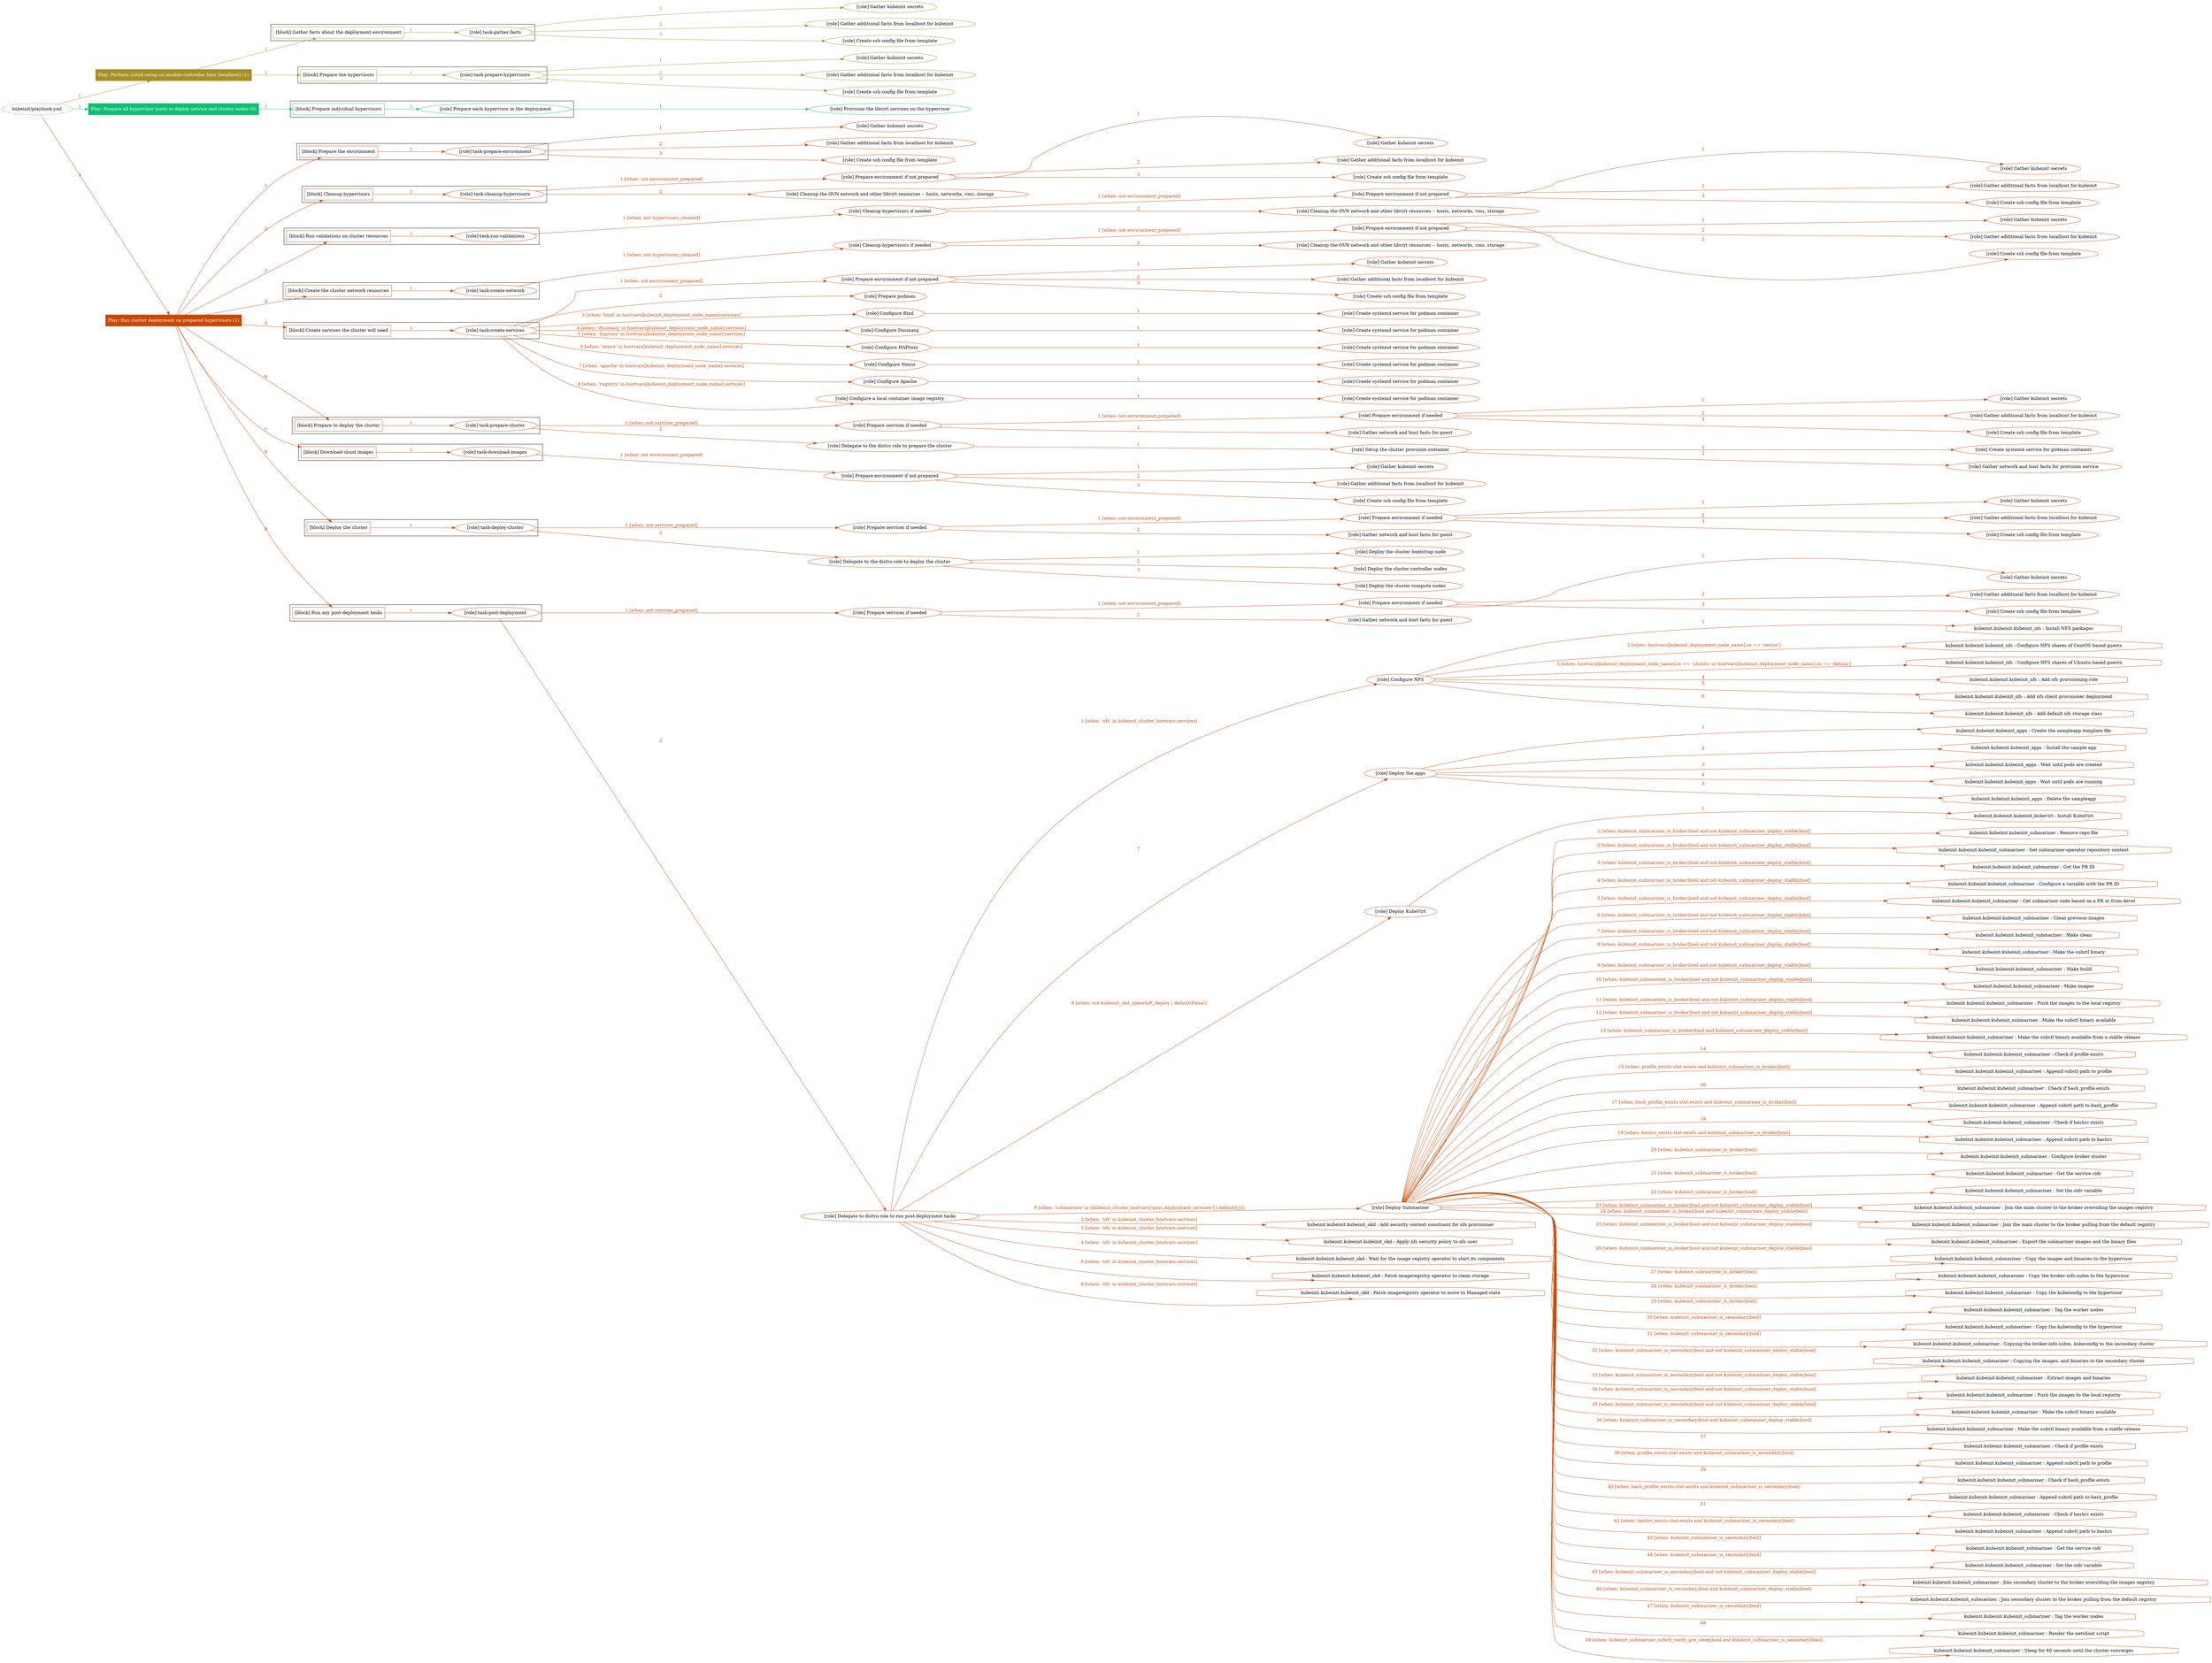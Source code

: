 digraph {
	graph [concentrate=true ordering=in rankdir=LR ratio=fill]
	edge [esep=5 sep=10]
	"kubeinit/playbook.yml" [URL="/home/runner/work/kubeinit/kubeinit/kubeinit/playbook.yml" id=playbook_328a0c90 style=dotted]
	play_ed0c1383 [label="Play: Perform initial setup on ansible-controller host (localhost) (1)" URL="/home/runner/work/kubeinit/kubeinit/kubeinit/playbook.yml" color="#a78f25" fontcolor="#ffffff" id=play_ed0c1383 shape=box style=filled tooltip=localhost]
	"kubeinit/playbook.yml" -> play_ed0c1383 [label="1 " color="#a78f25" fontcolor="#a78f25" id=edge_f0bef2b7 labeltooltip="1 " tooltip="1 "]
	subgraph "Gather kubeinit secrets" {
		role_99120a7d [label="[role] Gather kubeinit secrets" URL="/home/runner/.ansible/collections/ansible_collections/kubeinit/kubeinit/roles/kubeinit_prepare/tasks/gather_kubeinit_facts.yml" color="#a78f25" id=role_99120a7d tooltip="Gather kubeinit secrets"]
	}
	subgraph "Gather additional facts from localhost for kubeinit" {
		role_458ec235 [label="[role] Gather additional facts from localhost for kubeinit" URL="/home/runner/.ansible/collections/ansible_collections/kubeinit/kubeinit/roles/kubeinit_prepare/tasks/gather_kubeinit_facts.yml" color="#a78f25" id=role_458ec235 tooltip="Gather additional facts from localhost for kubeinit"]
	}
	subgraph "Create ssh config file from template" {
		role_cad4861b [label="[role] Create ssh config file from template" URL="/home/runner/.ansible/collections/ansible_collections/kubeinit/kubeinit/roles/kubeinit_prepare/tasks/gather_kubeinit_facts.yml" color="#a78f25" id=role_cad4861b tooltip="Create ssh config file from template"]
	}
	subgraph "task-gather-facts" {
		role_85dfc513 [label="[role] task-gather-facts" URL="/home/runner/work/kubeinit/kubeinit/kubeinit/playbook.yml" color="#a78f25" id=role_85dfc513 tooltip="task-gather-facts"]
		role_85dfc513 -> role_99120a7d [label="1 " color="#a78f25" fontcolor="#a78f25" id=edge_21608bd9 labeltooltip="1 " tooltip="1 "]
		role_85dfc513 -> role_458ec235 [label="2 " color="#a78f25" fontcolor="#a78f25" id=edge_5cad2c1c labeltooltip="2 " tooltip="2 "]
		role_85dfc513 -> role_cad4861b [label="3 " color="#a78f25" fontcolor="#a78f25" id=edge_d5b45415 labeltooltip="3 " tooltip="3 "]
	}
	subgraph "Gather kubeinit secrets" {
		role_d0d7dacd [label="[role] Gather kubeinit secrets" URL="/home/runner/.ansible/collections/ansible_collections/kubeinit/kubeinit/roles/kubeinit_prepare/tasks/gather_kubeinit_facts.yml" color="#a78f25" id=role_d0d7dacd tooltip="Gather kubeinit secrets"]
	}
	subgraph "Gather additional facts from localhost for kubeinit" {
		role_f819e862 [label="[role] Gather additional facts from localhost for kubeinit" URL="/home/runner/.ansible/collections/ansible_collections/kubeinit/kubeinit/roles/kubeinit_prepare/tasks/gather_kubeinit_facts.yml" color="#a78f25" id=role_f819e862 tooltip="Gather additional facts from localhost for kubeinit"]
	}
	subgraph "Create ssh config file from template" {
		role_7e4e8d25 [label="[role] Create ssh config file from template" URL="/home/runner/.ansible/collections/ansible_collections/kubeinit/kubeinit/roles/kubeinit_prepare/tasks/gather_kubeinit_facts.yml" color="#a78f25" id=role_7e4e8d25 tooltip="Create ssh config file from template"]
	}
	subgraph "task-prepare-hypervisors" {
		role_4a1ca222 [label="[role] task-prepare-hypervisors" URL="/home/runner/work/kubeinit/kubeinit/kubeinit/playbook.yml" color="#a78f25" id=role_4a1ca222 tooltip="task-prepare-hypervisors"]
		role_4a1ca222 -> role_d0d7dacd [label="1 " color="#a78f25" fontcolor="#a78f25" id=edge_8a91e3f3 labeltooltip="1 " tooltip="1 "]
		role_4a1ca222 -> role_f819e862 [label="2 " color="#a78f25" fontcolor="#a78f25" id=edge_9df1ab91 labeltooltip="2 " tooltip="2 "]
		role_4a1ca222 -> role_7e4e8d25 [label="3 " color="#a78f25" fontcolor="#a78f25" id=edge_4b8fc743 labeltooltip="3 " tooltip="3 "]
	}
	subgraph "Play: Perform initial setup on ansible-controller host (localhost) (1)" {
		play_ed0c1383 -> block_27d2bd74 [label=1 color="#a78f25" fontcolor="#a78f25" id=edge_eda2bc7d labeltooltip=1 tooltip=1]
		subgraph cluster_block_27d2bd74 {
			block_27d2bd74 [label="[block] Gather facts about the deployment environment" URL="/home/runner/work/kubeinit/kubeinit/kubeinit/playbook.yml" color="#a78f25" id=block_27d2bd74 labeltooltip="Gather facts about the deployment environment" shape=box tooltip="Gather facts about the deployment environment"]
			block_27d2bd74 -> role_85dfc513 [label="1 " color="#a78f25" fontcolor="#a78f25" id=edge_4a3da057 labeltooltip="1 " tooltip="1 "]
		}
		play_ed0c1383 -> block_23567076 [label=2 color="#a78f25" fontcolor="#a78f25" id=edge_ca3cc9b3 labeltooltip=2 tooltip=2]
		subgraph cluster_block_23567076 {
			block_23567076 [label="[block] Prepare the hypervisors" URL="/home/runner/work/kubeinit/kubeinit/kubeinit/playbook.yml" color="#a78f25" id=block_23567076 labeltooltip="Prepare the hypervisors" shape=box tooltip="Prepare the hypervisors"]
			block_23567076 -> role_4a1ca222 [label="1 " color="#a78f25" fontcolor="#a78f25" id=edge_c7465fe6 labeltooltip="1 " tooltip="1 "]
		}
	}
	play_b8183970 [label="Play: Prepare all hypervisor hosts to deploy service and cluster nodes (0)" URL="/home/runner/work/kubeinit/kubeinit/kubeinit/playbook.yml" color="#0cc072" fontcolor="#ffffff" id=play_b8183970 shape=box style=filled tooltip="Play: Prepare all hypervisor hosts to deploy service and cluster nodes (0)"]
	"kubeinit/playbook.yml" -> play_b8183970 [label="2 " color="#0cc072" fontcolor="#0cc072" id=edge_7640ace1 labeltooltip="2 " tooltip="2 "]
	subgraph "Provision the libvirt services on the hypervisor" {
		role_38fe66c5 [label="[role] Provision the libvirt services on the hypervisor" URL="/home/runner/.ansible/collections/ansible_collections/kubeinit/kubeinit/roles/kubeinit_prepare/tasks/prepare_hypervisor.yml" color="#0cc072" id=role_38fe66c5 tooltip="Provision the libvirt services on the hypervisor"]
	}
	subgraph "Prepare each hypervisor in the deployment" {
		role_10305ec6 [label="[role] Prepare each hypervisor in the deployment" URL="/home/runner/work/kubeinit/kubeinit/kubeinit/playbook.yml" color="#0cc072" id=role_10305ec6 tooltip="Prepare each hypervisor in the deployment"]
		role_10305ec6 -> role_38fe66c5 [label="1 " color="#0cc072" fontcolor="#0cc072" id=edge_8d8331bc labeltooltip="1 " tooltip="1 "]
	}
	subgraph "Play: Prepare all hypervisor hosts to deploy service and cluster nodes (0)" {
		play_b8183970 -> block_3ebae83b [label=1 color="#0cc072" fontcolor="#0cc072" id=edge_aaef9a2c labeltooltip=1 tooltip=1]
		subgraph cluster_block_3ebae83b {
			block_3ebae83b [label="[block] Prepare individual hypervisors" URL="/home/runner/work/kubeinit/kubeinit/kubeinit/playbook.yml" color="#0cc072" id=block_3ebae83b labeltooltip="Prepare individual hypervisors" shape=box tooltip="Prepare individual hypervisors"]
			block_3ebae83b -> role_10305ec6 [label="1 " color="#0cc072" fontcolor="#0cc072" id=edge_e720e874 labeltooltip="1 " tooltip="1 "]
		}
	}
	play_32801b89 [label="Play: Run cluster deployment on prepared hypervisors (1)" URL="/home/runner/work/kubeinit/kubeinit/kubeinit/playbook.yml" color="#c94803" fontcolor="#ffffff" id=play_32801b89 shape=box style=filled tooltip=localhost]
	"kubeinit/playbook.yml" -> play_32801b89 [label="3 " color="#c94803" fontcolor="#c94803" id=edge_43f3e0eb labeltooltip="3 " tooltip="3 "]
	subgraph "Gather kubeinit secrets" {
		role_dc23372f [label="[role] Gather kubeinit secrets" URL="/home/runner/.ansible/collections/ansible_collections/kubeinit/kubeinit/roles/kubeinit_prepare/tasks/gather_kubeinit_facts.yml" color="#c94803" id=role_dc23372f tooltip="Gather kubeinit secrets"]
	}
	subgraph "Gather additional facts from localhost for kubeinit" {
		role_cbf219a5 [label="[role] Gather additional facts from localhost for kubeinit" URL="/home/runner/.ansible/collections/ansible_collections/kubeinit/kubeinit/roles/kubeinit_prepare/tasks/gather_kubeinit_facts.yml" color="#c94803" id=role_cbf219a5 tooltip="Gather additional facts from localhost for kubeinit"]
	}
	subgraph "Create ssh config file from template" {
		role_f09c16c4 [label="[role] Create ssh config file from template" URL="/home/runner/.ansible/collections/ansible_collections/kubeinit/kubeinit/roles/kubeinit_prepare/tasks/gather_kubeinit_facts.yml" color="#c94803" id=role_f09c16c4 tooltip="Create ssh config file from template"]
	}
	subgraph "task-prepare-environment" {
		role_dc796f7c [label="[role] task-prepare-environment" URL="/home/runner/work/kubeinit/kubeinit/kubeinit/playbook.yml" color="#c94803" id=role_dc796f7c tooltip="task-prepare-environment"]
		role_dc796f7c -> role_dc23372f [label="1 " color="#c94803" fontcolor="#c94803" id=edge_a28d9228 labeltooltip="1 " tooltip="1 "]
		role_dc796f7c -> role_cbf219a5 [label="2 " color="#c94803" fontcolor="#c94803" id=edge_360d3704 labeltooltip="2 " tooltip="2 "]
		role_dc796f7c -> role_f09c16c4 [label="3 " color="#c94803" fontcolor="#c94803" id=edge_02a03232 labeltooltip="3 " tooltip="3 "]
	}
	subgraph "Gather kubeinit secrets" {
		role_2e75cb30 [label="[role] Gather kubeinit secrets" URL="/home/runner/.ansible/collections/ansible_collections/kubeinit/kubeinit/roles/kubeinit_prepare/tasks/gather_kubeinit_facts.yml" color="#c94803" id=role_2e75cb30 tooltip="Gather kubeinit secrets"]
	}
	subgraph "Gather additional facts from localhost for kubeinit" {
		role_77e12d53 [label="[role] Gather additional facts from localhost for kubeinit" URL="/home/runner/.ansible/collections/ansible_collections/kubeinit/kubeinit/roles/kubeinit_prepare/tasks/gather_kubeinit_facts.yml" color="#c94803" id=role_77e12d53 tooltip="Gather additional facts from localhost for kubeinit"]
	}
	subgraph "Create ssh config file from template" {
		role_e50c5c76 [label="[role] Create ssh config file from template" URL="/home/runner/.ansible/collections/ansible_collections/kubeinit/kubeinit/roles/kubeinit_prepare/tasks/gather_kubeinit_facts.yml" color="#c94803" id=role_e50c5c76 tooltip="Create ssh config file from template"]
	}
	subgraph "Prepare environment if not prepared" {
		role_234dce60 [label="[role] Prepare environment if not prepared" URL="/home/runner/.ansible/collections/ansible_collections/kubeinit/kubeinit/roles/kubeinit_prepare/tasks/cleanup_hypervisors.yml" color="#c94803" id=role_234dce60 tooltip="Prepare environment if not prepared"]
		role_234dce60 -> role_2e75cb30 [label="1 " color="#c94803" fontcolor="#c94803" id=edge_1f3a7e38 labeltooltip="1 " tooltip="1 "]
		role_234dce60 -> role_77e12d53 [label="2 " color="#c94803" fontcolor="#c94803" id=edge_ce8731c6 labeltooltip="2 " tooltip="2 "]
		role_234dce60 -> role_e50c5c76 [label="3 " color="#c94803" fontcolor="#c94803" id=edge_9c35c051 labeltooltip="3 " tooltip="3 "]
	}
	subgraph "Cleanup the OVN network and other libvirt resources -- hosts, networks, vms, storage" {
		role_76489f97 [label="[role] Cleanup the OVN network and other libvirt resources -- hosts, networks, vms, storage" URL="/home/runner/.ansible/collections/ansible_collections/kubeinit/kubeinit/roles/kubeinit_prepare/tasks/cleanup_hypervisors.yml" color="#c94803" id=role_76489f97 tooltip="Cleanup the OVN network and other libvirt resources -- hosts, networks, vms, storage"]
	}
	subgraph "task-cleanup-hypervisors" {
		role_65c7804e [label="[role] task-cleanup-hypervisors" URL="/home/runner/work/kubeinit/kubeinit/kubeinit/playbook.yml" color="#c94803" id=role_65c7804e tooltip="task-cleanup-hypervisors"]
		role_65c7804e -> role_234dce60 [label="1 [when: not environment_prepared]" color="#c94803" fontcolor="#c94803" id=edge_ace47db1 labeltooltip="1 [when: not environment_prepared]" tooltip="1 [when: not environment_prepared]"]
		role_65c7804e -> role_76489f97 [label="2 " color="#c94803" fontcolor="#c94803" id=edge_a5be4590 labeltooltip="2 " tooltip="2 "]
	}
	subgraph "Gather kubeinit secrets" {
		role_f18238aa [label="[role] Gather kubeinit secrets" URL="/home/runner/.ansible/collections/ansible_collections/kubeinit/kubeinit/roles/kubeinit_prepare/tasks/gather_kubeinit_facts.yml" color="#c94803" id=role_f18238aa tooltip="Gather kubeinit secrets"]
	}
	subgraph "Gather additional facts from localhost for kubeinit" {
		role_526cc976 [label="[role] Gather additional facts from localhost for kubeinit" URL="/home/runner/.ansible/collections/ansible_collections/kubeinit/kubeinit/roles/kubeinit_prepare/tasks/gather_kubeinit_facts.yml" color="#c94803" id=role_526cc976 tooltip="Gather additional facts from localhost for kubeinit"]
	}
	subgraph "Create ssh config file from template" {
		role_23c27057 [label="[role] Create ssh config file from template" URL="/home/runner/.ansible/collections/ansible_collections/kubeinit/kubeinit/roles/kubeinit_prepare/tasks/gather_kubeinit_facts.yml" color="#c94803" id=role_23c27057 tooltip="Create ssh config file from template"]
	}
	subgraph "Prepare environment if not prepared" {
		role_533ee76c [label="[role] Prepare environment if not prepared" URL="/home/runner/.ansible/collections/ansible_collections/kubeinit/kubeinit/roles/kubeinit_prepare/tasks/cleanup_hypervisors.yml" color="#c94803" id=role_533ee76c tooltip="Prepare environment if not prepared"]
		role_533ee76c -> role_f18238aa [label="1 " color="#c94803" fontcolor="#c94803" id=edge_a5bcdf78 labeltooltip="1 " tooltip="1 "]
		role_533ee76c -> role_526cc976 [label="2 " color="#c94803" fontcolor="#c94803" id=edge_99113199 labeltooltip="2 " tooltip="2 "]
		role_533ee76c -> role_23c27057 [label="3 " color="#c94803" fontcolor="#c94803" id=edge_f40b060b labeltooltip="3 " tooltip="3 "]
	}
	subgraph "Cleanup the OVN network and other libvirt resources -- hosts, networks, vms, storage" {
		role_8aec68e6 [label="[role] Cleanup the OVN network and other libvirt resources -- hosts, networks, vms, storage" URL="/home/runner/.ansible/collections/ansible_collections/kubeinit/kubeinit/roles/kubeinit_prepare/tasks/cleanup_hypervisors.yml" color="#c94803" id=role_8aec68e6 tooltip="Cleanup the OVN network and other libvirt resources -- hosts, networks, vms, storage"]
	}
	subgraph "Cleanup hypervisors if needed" {
		role_b488a71b [label="[role] Cleanup hypervisors if needed" URL="/home/runner/.ansible/collections/ansible_collections/kubeinit/kubeinit/roles/kubeinit_validations/tasks/main.yml" color="#c94803" id=role_b488a71b tooltip="Cleanup hypervisors if needed"]
		role_b488a71b -> role_533ee76c [label="1 [when: not environment_prepared]" color="#c94803" fontcolor="#c94803" id=edge_07e728c1 labeltooltip="1 [when: not environment_prepared]" tooltip="1 [when: not environment_prepared]"]
		role_b488a71b -> role_8aec68e6 [label="2 " color="#c94803" fontcolor="#c94803" id=edge_9dc1a754 labeltooltip="2 " tooltip="2 "]
	}
	subgraph "task-run-validations" {
		role_6eda5785 [label="[role] task-run-validations" URL="/home/runner/work/kubeinit/kubeinit/kubeinit/playbook.yml" color="#c94803" id=role_6eda5785 tooltip="task-run-validations"]
		role_6eda5785 -> role_b488a71b [label="1 [when: not hypervisors_cleaned]" color="#c94803" fontcolor="#c94803" id=edge_f813f000 labeltooltip="1 [when: not hypervisors_cleaned]" tooltip="1 [when: not hypervisors_cleaned]"]
	}
	subgraph "Gather kubeinit secrets" {
		role_1ab9c564 [label="[role] Gather kubeinit secrets" URL="/home/runner/.ansible/collections/ansible_collections/kubeinit/kubeinit/roles/kubeinit_prepare/tasks/gather_kubeinit_facts.yml" color="#c94803" id=role_1ab9c564 tooltip="Gather kubeinit secrets"]
	}
	subgraph "Gather additional facts from localhost for kubeinit" {
		role_dedc181d [label="[role] Gather additional facts from localhost for kubeinit" URL="/home/runner/.ansible/collections/ansible_collections/kubeinit/kubeinit/roles/kubeinit_prepare/tasks/gather_kubeinit_facts.yml" color="#c94803" id=role_dedc181d tooltip="Gather additional facts from localhost for kubeinit"]
	}
	subgraph "Create ssh config file from template" {
		role_3fc92476 [label="[role] Create ssh config file from template" URL="/home/runner/.ansible/collections/ansible_collections/kubeinit/kubeinit/roles/kubeinit_prepare/tasks/gather_kubeinit_facts.yml" color="#c94803" id=role_3fc92476 tooltip="Create ssh config file from template"]
	}
	subgraph "Prepare environment if not prepared" {
		role_23b5412f [label="[role] Prepare environment if not prepared" URL="/home/runner/.ansible/collections/ansible_collections/kubeinit/kubeinit/roles/kubeinit_prepare/tasks/cleanup_hypervisors.yml" color="#c94803" id=role_23b5412f tooltip="Prepare environment if not prepared"]
		role_23b5412f -> role_1ab9c564 [label="1 " color="#c94803" fontcolor="#c94803" id=edge_e9237931 labeltooltip="1 " tooltip="1 "]
		role_23b5412f -> role_dedc181d [label="2 " color="#c94803" fontcolor="#c94803" id=edge_40192c67 labeltooltip="2 " tooltip="2 "]
		role_23b5412f -> role_3fc92476 [label="3 " color="#c94803" fontcolor="#c94803" id=edge_de28e82a labeltooltip="3 " tooltip="3 "]
	}
	subgraph "Cleanup the OVN network and other libvirt resources -- hosts, networks, vms, storage" {
		role_875ce8cc [label="[role] Cleanup the OVN network and other libvirt resources -- hosts, networks, vms, storage" URL="/home/runner/.ansible/collections/ansible_collections/kubeinit/kubeinit/roles/kubeinit_prepare/tasks/cleanup_hypervisors.yml" color="#c94803" id=role_875ce8cc tooltip="Cleanup the OVN network and other libvirt resources -- hosts, networks, vms, storage"]
	}
	subgraph "Cleanup hypervisors if needed" {
		role_f5390d4f [label="[role] Cleanup hypervisors if needed" URL="/home/runner/.ansible/collections/ansible_collections/kubeinit/kubeinit/roles/kubeinit_libvirt/tasks/create_network.yml" color="#c94803" id=role_f5390d4f tooltip="Cleanup hypervisors if needed"]
		role_f5390d4f -> role_23b5412f [label="1 [when: not environment_prepared]" color="#c94803" fontcolor="#c94803" id=edge_13b9e576 labeltooltip="1 [when: not environment_prepared]" tooltip="1 [when: not environment_prepared]"]
		role_f5390d4f -> role_875ce8cc [label="2 " color="#c94803" fontcolor="#c94803" id=edge_5decf213 labeltooltip="2 " tooltip="2 "]
	}
	subgraph "task-create-network" {
		role_9935ab21 [label="[role] task-create-network" URL="/home/runner/work/kubeinit/kubeinit/kubeinit/playbook.yml" color="#c94803" id=role_9935ab21 tooltip="task-create-network"]
		role_9935ab21 -> role_f5390d4f [label="1 [when: not hypervisors_cleaned]" color="#c94803" fontcolor="#c94803" id=edge_7f5e2a54 labeltooltip="1 [when: not hypervisors_cleaned]" tooltip="1 [when: not hypervisors_cleaned]"]
	}
	subgraph "Gather kubeinit secrets" {
		role_e9f7eaa9 [label="[role] Gather kubeinit secrets" URL="/home/runner/.ansible/collections/ansible_collections/kubeinit/kubeinit/roles/kubeinit_prepare/tasks/gather_kubeinit_facts.yml" color="#c94803" id=role_e9f7eaa9 tooltip="Gather kubeinit secrets"]
	}
	subgraph "Gather additional facts from localhost for kubeinit" {
		role_e1a0707e [label="[role] Gather additional facts from localhost for kubeinit" URL="/home/runner/.ansible/collections/ansible_collections/kubeinit/kubeinit/roles/kubeinit_prepare/tasks/gather_kubeinit_facts.yml" color="#c94803" id=role_e1a0707e tooltip="Gather additional facts from localhost for kubeinit"]
	}
	subgraph "Create ssh config file from template" {
		role_11fac5ec [label="[role] Create ssh config file from template" URL="/home/runner/.ansible/collections/ansible_collections/kubeinit/kubeinit/roles/kubeinit_prepare/tasks/gather_kubeinit_facts.yml" color="#c94803" id=role_11fac5ec tooltip="Create ssh config file from template"]
	}
	subgraph "Prepare environment if not prepared" {
		role_c9757801 [label="[role] Prepare environment if not prepared" URL="/home/runner/.ansible/collections/ansible_collections/kubeinit/kubeinit/roles/kubeinit_services/tasks/main.yml" color="#c94803" id=role_c9757801 tooltip="Prepare environment if not prepared"]
		role_c9757801 -> role_e9f7eaa9 [label="1 " color="#c94803" fontcolor="#c94803" id=edge_c4e84420 labeltooltip="1 " tooltip="1 "]
		role_c9757801 -> role_e1a0707e [label="2 " color="#c94803" fontcolor="#c94803" id=edge_a81b3ac5 labeltooltip="2 " tooltip="2 "]
		role_c9757801 -> role_11fac5ec [label="3 " color="#c94803" fontcolor="#c94803" id=edge_3ae14eb4 labeltooltip="3 " tooltip="3 "]
	}
	subgraph "Prepare podman" {
		role_7e9976f3 [label="[role] Prepare podman" URL="/home/runner/.ansible/collections/ansible_collections/kubeinit/kubeinit/roles/kubeinit_services/tasks/00_create_service_pod.yml" color="#c94803" id=role_7e9976f3 tooltip="Prepare podman"]
	}
	subgraph "Create systemd service for podman container" {
		role_ac4c5e67 [label="[role] Create systemd service for podman container" URL="/home/runner/.ansible/collections/ansible_collections/kubeinit/kubeinit/roles/kubeinit_bind/tasks/main.yml" color="#c94803" id=role_ac4c5e67 tooltip="Create systemd service for podman container"]
	}
	subgraph "Configure Bind" {
		role_c9706c74 [label="[role] Configure Bind" URL="/home/runner/.ansible/collections/ansible_collections/kubeinit/kubeinit/roles/kubeinit_services/tasks/start_services_containers.yml" color="#c94803" id=role_c9706c74 tooltip="Configure Bind"]
		role_c9706c74 -> role_ac4c5e67 [label="1 " color="#c94803" fontcolor="#c94803" id=edge_4b4179c1 labeltooltip="1 " tooltip="1 "]
	}
	subgraph "Create systemd service for podman container" {
		role_2652d469 [label="[role] Create systemd service for podman container" URL="/home/runner/.ansible/collections/ansible_collections/kubeinit/kubeinit/roles/kubeinit_dnsmasq/tasks/main.yml" color="#c94803" id=role_2652d469 tooltip="Create systemd service for podman container"]
	}
	subgraph "Configure Dnsmasq" {
		role_2d20355b [label="[role] Configure Dnsmasq" URL="/home/runner/.ansible/collections/ansible_collections/kubeinit/kubeinit/roles/kubeinit_services/tasks/start_services_containers.yml" color="#c94803" id=role_2d20355b tooltip="Configure Dnsmasq"]
		role_2d20355b -> role_2652d469 [label="1 " color="#c94803" fontcolor="#c94803" id=edge_29458528 labeltooltip="1 " tooltip="1 "]
	}
	subgraph "Create systemd service for podman container" {
		role_dc4a1373 [label="[role] Create systemd service for podman container" URL="/home/runner/.ansible/collections/ansible_collections/kubeinit/kubeinit/roles/kubeinit_haproxy/tasks/main.yml" color="#c94803" id=role_dc4a1373 tooltip="Create systemd service for podman container"]
	}
	subgraph "Configure HAProxy" {
		role_1a38354a [label="[role] Configure HAProxy" URL="/home/runner/.ansible/collections/ansible_collections/kubeinit/kubeinit/roles/kubeinit_services/tasks/start_services_containers.yml" color="#c94803" id=role_1a38354a tooltip="Configure HAProxy"]
		role_1a38354a -> role_dc4a1373 [label="1 " color="#c94803" fontcolor="#c94803" id=edge_ddce0058 labeltooltip="1 " tooltip="1 "]
	}
	subgraph "Create systemd service for podman container" {
		role_2d7f58eb [label="[role] Create systemd service for podman container" URL="/home/runner/.ansible/collections/ansible_collections/kubeinit/kubeinit/roles/kubeinit_nexus/tasks/main.yml" color="#c94803" id=role_2d7f58eb tooltip="Create systemd service for podman container"]
	}
	subgraph "Configure Nexus" {
		role_6e3ff293 [label="[role] Configure Nexus" URL="/home/runner/.ansible/collections/ansible_collections/kubeinit/kubeinit/roles/kubeinit_services/tasks/start_services_containers.yml" color="#c94803" id=role_6e3ff293 tooltip="Configure Nexus"]
		role_6e3ff293 -> role_2d7f58eb [label="1 " color="#c94803" fontcolor="#c94803" id=edge_77a9d764 labeltooltip="1 " tooltip="1 "]
	}
	subgraph "Create systemd service for podman container" {
		role_c9818e00 [label="[role] Create systemd service for podman container" URL="/home/runner/.ansible/collections/ansible_collections/kubeinit/kubeinit/roles/kubeinit_apache/tasks/main.yml" color="#c94803" id=role_c9818e00 tooltip="Create systemd service for podman container"]
	}
	subgraph "Configure Apache" {
		role_7a5e2e5c [label="[role] Configure Apache" URL="/home/runner/.ansible/collections/ansible_collections/kubeinit/kubeinit/roles/kubeinit_services/tasks/start_services_containers.yml" color="#c94803" id=role_7a5e2e5c tooltip="Configure Apache"]
		role_7a5e2e5c -> role_c9818e00 [label="1 " color="#c94803" fontcolor="#c94803" id=edge_e59e353a labeltooltip="1 " tooltip="1 "]
	}
	subgraph "Create systemd service for podman container" {
		role_cdb36a06 [label="[role] Create systemd service for podman container" URL="/home/runner/.ansible/collections/ansible_collections/kubeinit/kubeinit/roles/kubeinit_registry/tasks/main.yml" color="#c94803" id=role_cdb36a06 tooltip="Create systemd service for podman container"]
	}
	subgraph "Configure a local container image registry" {
		role_42889c75 [label="[role] Configure a local container image registry" URL="/home/runner/.ansible/collections/ansible_collections/kubeinit/kubeinit/roles/kubeinit_services/tasks/start_services_containers.yml" color="#c94803" id=role_42889c75 tooltip="Configure a local container image registry"]
		role_42889c75 -> role_cdb36a06 [label="1 " color="#c94803" fontcolor="#c94803" id=edge_5ae09f95 labeltooltip="1 " tooltip="1 "]
	}
	subgraph "task-create-services" {
		role_d28e8e63 [label="[role] task-create-services" URL="/home/runner/work/kubeinit/kubeinit/kubeinit/playbook.yml" color="#c94803" id=role_d28e8e63 tooltip="task-create-services"]
		role_d28e8e63 -> role_c9757801 [label="1 [when: not environment_prepared]" color="#c94803" fontcolor="#c94803" id=edge_ab2c79ae labeltooltip="1 [when: not environment_prepared]" tooltip="1 [when: not environment_prepared]"]
		role_d28e8e63 -> role_7e9976f3 [label="2 " color="#c94803" fontcolor="#c94803" id=edge_a736f455 labeltooltip="2 " tooltip="2 "]
		role_d28e8e63 -> role_c9706c74 [label="3 [when: 'bind' in hostvars[kubeinit_deployment_node_name].services]" color="#c94803" fontcolor="#c94803" id=edge_e44a1da8 labeltooltip="3 [when: 'bind' in hostvars[kubeinit_deployment_node_name].services]" tooltip="3 [when: 'bind' in hostvars[kubeinit_deployment_node_name].services]"]
		role_d28e8e63 -> role_2d20355b [label="4 [when: 'dnsmasq' in hostvars[kubeinit_deployment_node_name].services]" color="#c94803" fontcolor="#c94803" id=edge_0f7bfd3b labeltooltip="4 [when: 'dnsmasq' in hostvars[kubeinit_deployment_node_name].services]" tooltip="4 [when: 'dnsmasq' in hostvars[kubeinit_deployment_node_name].services]"]
		role_d28e8e63 -> role_1a38354a [label="5 [when: 'haproxy' in hostvars[kubeinit_deployment_node_name].services]" color="#c94803" fontcolor="#c94803" id=edge_81584846 labeltooltip="5 [when: 'haproxy' in hostvars[kubeinit_deployment_node_name].services]" tooltip="5 [when: 'haproxy' in hostvars[kubeinit_deployment_node_name].services]"]
		role_d28e8e63 -> role_6e3ff293 [label="6 [when: 'nexus' in hostvars[kubeinit_deployment_node_name].services]" color="#c94803" fontcolor="#c94803" id=edge_42ada57f labeltooltip="6 [when: 'nexus' in hostvars[kubeinit_deployment_node_name].services]" tooltip="6 [when: 'nexus' in hostvars[kubeinit_deployment_node_name].services]"]
		role_d28e8e63 -> role_7a5e2e5c [label="7 [when: 'apache' in hostvars[kubeinit_deployment_node_name].services]" color="#c94803" fontcolor="#c94803" id=edge_0b1e9e3d labeltooltip="7 [when: 'apache' in hostvars[kubeinit_deployment_node_name].services]" tooltip="7 [when: 'apache' in hostvars[kubeinit_deployment_node_name].services]"]
		role_d28e8e63 -> role_42889c75 [label="8 [when: 'registry' in hostvars[kubeinit_deployment_node_name].services]" color="#c94803" fontcolor="#c94803" id=edge_09a93199 labeltooltip="8 [when: 'registry' in hostvars[kubeinit_deployment_node_name].services]" tooltip="8 [when: 'registry' in hostvars[kubeinit_deployment_node_name].services]"]
	}
	subgraph "Gather kubeinit secrets" {
		role_6ef73d69 [label="[role] Gather kubeinit secrets" URL="/home/runner/.ansible/collections/ansible_collections/kubeinit/kubeinit/roles/kubeinit_prepare/tasks/gather_kubeinit_facts.yml" color="#c94803" id=role_6ef73d69 tooltip="Gather kubeinit secrets"]
	}
	subgraph "Gather additional facts from localhost for kubeinit" {
		role_5ad29629 [label="[role] Gather additional facts from localhost for kubeinit" URL="/home/runner/.ansible/collections/ansible_collections/kubeinit/kubeinit/roles/kubeinit_prepare/tasks/gather_kubeinit_facts.yml" color="#c94803" id=role_5ad29629 tooltip="Gather additional facts from localhost for kubeinit"]
	}
	subgraph "Create ssh config file from template" {
		role_340af028 [label="[role] Create ssh config file from template" URL="/home/runner/.ansible/collections/ansible_collections/kubeinit/kubeinit/roles/kubeinit_prepare/tasks/gather_kubeinit_facts.yml" color="#c94803" id=role_340af028 tooltip="Create ssh config file from template"]
	}
	subgraph "Prepare environment if needed" {
		role_3cd9e3bb [label="[role] Prepare environment if needed" URL="/home/runner/.ansible/collections/ansible_collections/kubeinit/kubeinit/roles/kubeinit_services/tasks/prepare_services.yml" color="#c94803" id=role_3cd9e3bb tooltip="Prepare environment if needed"]
		role_3cd9e3bb -> role_6ef73d69 [label="1 " color="#c94803" fontcolor="#c94803" id=edge_c3ffe66a labeltooltip="1 " tooltip="1 "]
		role_3cd9e3bb -> role_5ad29629 [label="2 " color="#c94803" fontcolor="#c94803" id=edge_1cd410f6 labeltooltip="2 " tooltip="2 "]
		role_3cd9e3bb -> role_340af028 [label="3 " color="#c94803" fontcolor="#c94803" id=edge_c42cc8e9 labeltooltip="3 " tooltip="3 "]
	}
	subgraph "Gather network and host facts for guest" {
		role_551de5c9 [label="[role] Gather network and host facts for guest" URL="/home/runner/.ansible/collections/ansible_collections/kubeinit/kubeinit/roles/kubeinit_services/tasks/prepare_services.yml" color="#c94803" id=role_551de5c9 tooltip="Gather network and host facts for guest"]
	}
	subgraph "Prepare services if needed" {
		role_67f90c33 [label="[role] Prepare services if needed" URL="/home/runner/.ansible/collections/ansible_collections/kubeinit/kubeinit/roles/kubeinit_prepare/tasks/prepare_cluster.yml" color="#c94803" id=role_67f90c33 tooltip="Prepare services if needed"]
		role_67f90c33 -> role_3cd9e3bb [label="1 [when: not environment_prepared]" color="#c94803" fontcolor="#c94803" id=edge_c03cd83f labeltooltip="1 [when: not environment_prepared]" tooltip="1 [when: not environment_prepared]"]
		role_67f90c33 -> role_551de5c9 [label="2 " color="#c94803" fontcolor="#c94803" id=edge_b9df282d labeltooltip="2 " tooltip="2 "]
	}
	subgraph "Create systemd service for podman container" {
		role_67a5a94b [label="[role] Create systemd service for podman container" URL="/home/runner/.ansible/collections/ansible_collections/kubeinit/kubeinit/roles/kubeinit_services/tasks/create_provision_container.yml" color="#c94803" id=role_67a5a94b tooltip="Create systemd service for podman container"]
	}
	subgraph "Gather network and host facts for provision service" {
		role_5e5d96a7 [label="[role] Gather network and host facts for provision service" URL="/home/runner/.ansible/collections/ansible_collections/kubeinit/kubeinit/roles/kubeinit_services/tasks/create_provision_container.yml" color="#c94803" id=role_5e5d96a7 tooltip="Gather network and host facts for provision service"]
	}
	subgraph "Setup the cluster provision container" {
		role_250303f8 [label="[role] Setup the cluster provision container" URL="/home/runner/.ansible/collections/ansible_collections/kubeinit/kubeinit/roles/kubeinit_okd/tasks/prepare_cluster.yml" color="#c94803" id=role_250303f8 tooltip="Setup the cluster provision container"]
		role_250303f8 -> role_67a5a94b [label="1 " color="#c94803" fontcolor="#c94803" id=edge_c7cb6d97 labeltooltip="1 " tooltip="1 "]
		role_250303f8 -> role_5e5d96a7 [label="2 " color="#c94803" fontcolor="#c94803" id=edge_864319f8 labeltooltip="2 " tooltip="2 "]
	}
	subgraph "Delegate to the distro role to prepare the cluster" {
		role_dec3e105 [label="[role] Delegate to the distro role to prepare the cluster" URL="/home/runner/.ansible/collections/ansible_collections/kubeinit/kubeinit/roles/kubeinit_prepare/tasks/prepare_cluster.yml" color="#c94803" id=role_dec3e105 tooltip="Delegate to the distro role to prepare the cluster"]
		role_dec3e105 -> role_250303f8 [label="1 " color="#c94803" fontcolor="#c94803" id=edge_b7d0e3a5 labeltooltip="1 " tooltip="1 "]
	}
	subgraph "task-prepare-cluster" {
		role_2be63755 [label="[role] task-prepare-cluster" URL="/home/runner/work/kubeinit/kubeinit/kubeinit/playbook.yml" color="#c94803" id=role_2be63755 tooltip="task-prepare-cluster"]
		role_2be63755 -> role_67f90c33 [label="1 [when: not services_prepared]" color="#c94803" fontcolor="#c94803" id=edge_e1c381e8 labeltooltip="1 [when: not services_prepared]" tooltip="1 [when: not services_prepared]"]
		role_2be63755 -> role_dec3e105 [label="2 " color="#c94803" fontcolor="#c94803" id=edge_3bb36551 labeltooltip="2 " tooltip="2 "]
	}
	subgraph "Gather kubeinit secrets" {
		role_231d34e7 [label="[role] Gather kubeinit secrets" URL="/home/runner/.ansible/collections/ansible_collections/kubeinit/kubeinit/roles/kubeinit_prepare/tasks/gather_kubeinit_facts.yml" color="#c94803" id=role_231d34e7 tooltip="Gather kubeinit secrets"]
	}
	subgraph "Gather additional facts from localhost for kubeinit" {
		role_6aafdd65 [label="[role] Gather additional facts from localhost for kubeinit" URL="/home/runner/.ansible/collections/ansible_collections/kubeinit/kubeinit/roles/kubeinit_prepare/tasks/gather_kubeinit_facts.yml" color="#c94803" id=role_6aafdd65 tooltip="Gather additional facts from localhost for kubeinit"]
	}
	subgraph "Create ssh config file from template" {
		role_2dd3ff6e [label="[role] Create ssh config file from template" URL="/home/runner/.ansible/collections/ansible_collections/kubeinit/kubeinit/roles/kubeinit_prepare/tasks/gather_kubeinit_facts.yml" color="#c94803" id=role_2dd3ff6e tooltip="Create ssh config file from template"]
	}
	subgraph "Prepare environment if not prepared" {
		role_26961968 [label="[role] Prepare environment if not prepared" URL="/home/runner/.ansible/collections/ansible_collections/kubeinit/kubeinit/roles/kubeinit_libvirt/tasks/download_cloud_images.yml" color="#c94803" id=role_26961968 tooltip="Prepare environment if not prepared"]
		role_26961968 -> role_231d34e7 [label="1 " color="#c94803" fontcolor="#c94803" id=edge_8c481694 labeltooltip="1 " tooltip="1 "]
		role_26961968 -> role_6aafdd65 [label="2 " color="#c94803" fontcolor="#c94803" id=edge_8ab1fb29 labeltooltip="2 " tooltip="2 "]
		role_26961968 -> role_2dd3ff6e [label="3 " color="#c94803" fontcolor="#c94803" id=edge_27cdbe9d labeltooltip="3 " tooltip="3 "]
	}
	subgraph "task-download-images" {
		role_181b131f [label="[role] task-download-images" URL="/home/runner/work/kubeinit/kubeinit/kubeinit/playbook.yml" color="#c94803" id=role_181b131f tooltip="task-download-images"]
		role_181b131f -> role_26961968 [label="1 [when: not environment_prepared]" color="#c94803" fontcolor="#c94803" id=edge_c53d8791 labeltooltip="1 [when: not environment_prepared]" tooltip="1 [when: not environment_prepared]"]
	}
	subgraph "Gather kubeinit secrets" {
		role_34a8a671 [label="[role] Gather kubeinit secrets" URL="/home/runner/.ansible/collections/ansible_collections/kubeinit/kubeinit/roles/kubeinit_prepare/tasks/gather_kubeinit_facts.yml" color="#c94803" id=role_34a8a671 tooltip="Gather kubeinit secrets"]
	}
	subgraph "Gather additional facts from localhost for kubeinit" {
		role_2b5558e5 [label="[role] Gather additional facts from localhost for kubeinit" URL="/home/runner/.ansible/collections/ansible_collections/kubeinit/kubeinit/roles/kubeinit_prepare/tasks/gather_kubeinit_facts.yml" color="#c94803" id=role_2b5558e5 tooltip="Gather additional facts from localhost for kubeinit"]
	}
	subgraph "Create ssh config file from template" {
		role_52a28d37 [label="[role] Create ssh config file from template" URL="/home/runner/.ansible/collections/ansible_collections/kubeinit/kubeinit/roles/kubeinit_prepare/tasks/gather_kubeinit_facts.yml" color="#c94803" id=role_52a28d37 tooltip="Create ssh config file from template"]
	}
	subgraph "Prepare environment if needed" {
		role_67c0d76d [label="[role] Prepare environment if needed" URL="/home/runner/.ansible/collections/ansible_collections/kubeinit/kubeinit/roles/kubeinit_services/tasks/prepare_services.yml" color="#c94803" id=role_67c0d76d tooltip="Prepare environment if needed"]
		role_67c0d76d -> role_34a8a671 [label="1 " color="#c94803" fontcolor="#c94803" id=edge_5f6831a0 labeltooltip="1 " tooltip="1 "]
		role_67c0d76d -> role_2b5558e5 [label="2 " color="#c94803" fontcolor="#c94803" id=edge_d245fa01 labeltooltip="2 " tooltip="2 "]
		role_67c0d76d -> role_52a28d37 [label="3 " color="#c94803" fontcolor="#c94803" id=edge_0b4626a5 labeltooltip="3 " tooltip="3 "]
	}
	subgraph "Gather network and host facts for guest" {
		role_0de0883f [label="[role] Gather network and host facts for guest" URL="/home/runner/.ansible/collections/ansible_collections/kubeinit/kubeinit/roles/kubeinit_services/tasks/prepare_services.yml" color="#c94803" id=role_0de0883f tooltip="Gather network and host facts for guest"]
	}
	subgraph "Prepare services if needed" {
		role_566f2f65 [label="[role] Prepare services if needed" URL="/home/runner/.ansible/collections/ansible_collections/kubeinit/kubeinit/roles/kubeinit_prepare/tasks/deploy_cluster.yml" color="#c94803" id=role_566f2f65 tooltip="Prepare services if needed"]
		role_566f2f65 -> role_67c0d76d [label="1 [when: not environment_prepared]" color="#c94803" fontcolor="#c94803" id=edge_1444bb7b labeltooltip="1 [when: not environment_prepared]" tooltip="1 [when: not environment_prepared]"]
		role_566f2f65 -> role_0de0883f [label="2 " color="#c94803" fontcolor="#c94803" id=edge_e98c9fdd labeltooltip="2 " tooltip="2 "]
	}
	subgraph "Deploy the cluster bootstrap node" {
		role_a4f49d75 [label="[role] Deploy the cluster bootstrap node" URL="/home/runner/.ansible/collections/ansible_collections/kubeinit/kubeinit/roles/kubeinit_okd/tasks/main.yml" color="#c94803" id=role_a4f49d75 tooltip="Deploy the cluster bootstrap node"]
	}
	subgraph "Deploy the cluster controller nodes" {
		role_09c70a68 [label="[role] Deploy the cluster controller nodes" URL="/home/runner/.ansible/collections/ansible_collections/kubeinit/kubeinit/roles/kubeinit_okd/tasks/main.yml" color="#c94803" id=role_09c70a68 tooltip="Deploy the cluster controller nodes"]
	}
	subgraph "Deploy the cluster compute nodes" {
		role_78f589fa [label="[role] Deploy the cluster compute nodes" URL="/home/runner/.ansible/collections/ansible_collections/kubeinit/kubeinit/roles/kubeinit_okd/tasks/main.yml" color="#c94803" id=role_78f589fa tooltip="Deploy the cluster compute nodes"]
	}
	subgraph "Delegate to the distro role to deploy the cluster" {
		role_e37ef693 [label="[role] Delegate to the distro role to deploy the cluster" URL="/home/runner/.ansible/collections/ansible_collections/kubeinit/kubeinit/roles/kubeinit_prepare/tasks/deploy_cluster.yml" color="#c94803" id=role_e37ef693 tooltip="Delegate to the distro role to deploy the cluster"]
		role_e37ef693 -> role_a4f49d75 [label="1 " color="#c94803" fontcolor="#c94803" id=edge_2c80274a labeltooltip="1 " tooltip="1 "]
		role_e37ef693 -> role_09c70a68 [label="2 " color="#c94803" fontcolor="#c94803" id=edge_3bc60a9f labeltooltip="2 " tooltip="2 "]
		role_e37ef693 -> role_78f589fa [label="3 " color="#c94803" fontcolor="#c94803" id=edge_e8ccac44 labeltooltip="3 " tooltip="3 "]
	}
	subgraph "task-deploy-cluster" {
		role_47863768 [label="[role] task-deploy-cluster" URL="/home/runner/work/kubeinit/kubeinit/kubeinit/playbook.yml" color="#c94803" id=role_47863768 tooltip="task-deploy-cluster"]
		role_47863768 -> role_566f2f65 [label="1 [when: not services_prepared]" color="#c94803" fontcolor="#c94803" id=edge_7e31b286 labeltooltip="1 [when: not services_prepared]" tooltip="1 [when: not services_prepared]"]
		role_47863768 -> role_e37ef693 [label="2 " color="#c94803" fontcolor="#c94803" id=edge_f48be9ab labeltooltip="2 " tooltip="2 "]
	}
	subgraph "Gather kubeinit secrets" {
		role_301b01fb [label="[role] Gather kubeinit secrets" URL="/home/runner/.ansible/collections/ansible_collections/kubeinit/kubeinit/roles/kubeinit_prepare/tasks/gather_kubeinit_facts.yml" color="#c94803" id=role_301b01fb tooltip="Gather kubeinit secrets"]
	}
	subgraph "Gather additional facts from localhost for kubeinit" {
		role_52512f18 [label="[role] Gather additional facts from localhost for kubeinit" URL="/home/runner/.ansible/collections/ansible_collections/kubeinit/kubeinit/roles/kubeinit_prepare/tasks/gather_kubeinit_facts.yml" color="#c94803" id=role_52512f18 tooltip="Gather additional facts from localhost for kubeinit"]
	}
	subgraph "Create ssh config file from template" {
		role_96b17bbb [label="[role] Create ssh config file from template" URL="/home/runner/.ansible/collections/ansible_collections/kubeinit/kubeinit/roles/kubeinit_prepare/tasks/gather_kubeinit_facts.yml" color="#c94803" id=role_96b17bbb tooltip="Create ssh config file from template"]
	}
	subgraph "Prepare environment if needed" {
		role_ec19e852 [label="[role] Prepare environment if needed" URL="/home/runner/.ansible/collections/ansible_collections/kubeinit/kubeinit/roles/kubeinit_services/tasks/prepare_services.yml" color="#c94803" id=role_ec19e852 tooltip="Prepare environment if needed"]
		role_ec19e852 -> role_301b01fb [label="1 " color="#c94803" fontcolor="#c94803" id=edge_78ad5a45 labeltooltip="1 " tooltip="1 "]
		role_ec19e852 -> role_52512f18 [label="2 " color="#c94803" fontcolor="#c94803" id=edge_0a43fcf8 labeltooltip="2 " tooltip="2 "]
		role_ec19e852 -> role_96b17bbb [label="3 " color="#c94803" fontcolor="#c94803" id=edge_64746752 labeltooltip="3 " tooltip="3 "]
	}
	subgraph "Gather network and host facts for guest" {
		role_6d04f7ad [label="[role] Gather network and host facts for guest" URL="/home/runner/.ansible/collections/ansible_collections/kubeinit/kubeinit/roles/kubeinit_services/tasks/prepare_services.yml" color="#c94803" id=role_6d04f7ad tooltip="Gather network and host facts for guest"]
	}
	subgraph "Prepare services if needed" {
		role_68d3f3d1 [label="[role] Prepare services if needed" URL="/home/runner/.ansible/collections/ansible_collections/kubeinit/kubeinit/roles/kubeinit_prepare/tasks/post_deployment.yml" color="#c94803" id=role_68d3f3d1 tooltip="Prepare services if needed"]
		role_68d3f3d1 -> role_ec19e852 [label="1 [when: not environment_prepared]" color="#c94803" fontcolor="#c94803" id=edge_eef2f009 labeltooltip="1 [when: not environment_prepared]" tooltip="1 [when: not environment_prepared]"]
		role_68d3f3d1 -> role_6d04f7ad [label="2 " color="#c94803" fontcolor="#c94803" id=edge_174e4bb0 labeltooltip="2 " tooltip="2 "]
	}
	subgraph "Configure NFS" {
		role_0eb8603e [label="[role] Configure NFS" URL="/home/runner/.ansible/collections/ansible_collections/kubeinit/kubeinit/roles/kubeinit_okd/tasks/post_deployment_tasks.yml" color="#c94803" id=role_0eb8603e tooltip="Configure NFS"]
		task_0f1e336c [label="kubeinit.kubeinit.kubeinit_nfs : Install NFS packages" URL="/home/runner/.ansible/collections/ansible_collections/kubeinit/kubeinit/roles/kubeinit_nfs/tasks/main.yml" color="#c94803" id=task_0f1e336c shape=octagon tooltip="kubeinit.kubeinit.kubeinit_nfs : Install NFS packages"]
		role_0eb8603e -> task_0f1e336c [label="1 " color="#c94803" fontcolor="#c94803" id=edge_dceb51c5 labeltooltip="1 " tooltip="1 "]
		task_777847e2 [label="kubeinit.kubeinit.kubeinit_nfs : Configure NFS shares of CentOS based guests" URL="/home/runner/.ansible/collections/ansible_collections/kubeinit/kubeinit/roles/kubeinit_nfs/tasks/main.yml" color="#c94803" id=task_777847e2 shape=octagon tooltip="kubeinit.kubeinit.kubeinit_nfs : Configure NFS shares of CentOS based guests"]
		role_0eb8603e -> task_777847e2 [label="2 [when: hostvars[kubeinit_deployment_node_name].os == 'centos']" color="#c94803" fontcolor="#c94803" id=edge_d6fa5d76 labeltooltip="2 [when: hostvars[kubeinit_deployment_node_name].os == 'centos']" tooltip="2 [when: hostvars[kubeinit_deployment_node_name].os == 'centos']"]
		task_ea1977df [label="kubeinit.kubeinit.kubeinit_nfs : Configure NFS shares of Ubuntu based guests" URL="/home/runner/.ansible/collections/ansible_collections/kubeinit/kubeinit/roles/kubeinit_nfs/tasks/main.yml" color="#c94803" id=task_ea1977df shape=octagon tooltip="kubeinit.kubeinit.kubeinit_nfs : Configure NFS shares of Ubuntu based guests"]
		role_0eb8603e -> task_ea1977df [label="3 [when: hostvars[kubeinit_deployment_node_name].os == 'ubuntu' or hostvars[kubeinit_deployment_node_name].os == 'debian']" color="#c94803" fontcolor="#c94803" id=edge_1f745b8a labeltooltip="3 [when: hostvars[kubeinit_deployment_node_name].os == 'ubuntu' or hostvars[kubeinit_deployment_node_name].os == 'debian']" tooltip="3 [when: hostvars[kubeinit_deployment_node_name].os == 'ubuntu' or hostvars[kubeinit_deployment_node_name].os == 'debian']"]
		task_f168fc7f [label="kubeinit.kubeinit.kubeinit_nfs : Add nfs provisioning role" URL="/home/runner/.ansible/collections/ansible_collections/kubeinit/kubeinit/roles/kubeinit_nfs/tasks/main.yml" color="#c94803" id=task_f168fc7f shape=octagon tooltip="kubeinit.kubeinit.kubeinit_nfs : Add nfs provisioning role"]
		role_0eb8603e -> task_f168fc7f [label="4 " color="#c94803" fontcolor="#c94803" id=edge_341bf34d labeltooltip="4 " tooltip="4 "]
		task_988070cb [label="kubeinit.kubeinit.kubeinit_nfs : Add nfs client provisioner deployment" URL="/home/runner/.ansible/collections/ansible_collections/kubeinit/kubeinit/roles/kubeinit_nfs/tasks/main.yml" color="#c94803" id=task_988070cb shape=octagon tooltip="kubeinit.kubeinit.kubeinit_nfs : Add nfs client provisioner deployment"]
		role_0eb8603e -> task_988070cb [label="5 " color="#c94803" fontcolor="#c94803" id=edge_c5fab7e2 labeltooltip="5 " tooltip="5 "]
		task_7bb35111 [label="kubeinit.kubeinit.kubeinit_nfs : Add default nfs storage class" URL="/home/runner/.ansible/collections/ansible_collections/kubeinit/kubeinit/roles/kubeinit_nfs/tasks/main.yml" color="#c94803" id=task_7bb35111 shape=octagon tooltip="kubeinit.kubeinit.kubeinit_nfs : Add default nfs storage class"]
		role_0eb8603e -> task_7bb35111 [label="6 " color="#c94803" fontcolor="#c94803" id=edge_c6b4f292 labeltooltip="6 " tooltip="6 "]
	}
	subgraph "Deploy the apps" {
		role_f811fd42 [label="[role] Deploy the apps" URL="/home/runner/.ansible/collections/ansible_collections/kubeinit/kubeinit/roles/kubeinit_okd/tasks/post_deployment_tasks.yml" color="#c94803" id=role_f811fd42 tooltip="Deploy the apps"]
		task_745fc1a3 [label="kubeinit.kubeinit.kubeinit_apps : Create the sampleapp template file" URL="/home/runner/.ansible/collections/ansible_collections/kubeinit/kubeinit/roles/kubeinit_apps/tasks/sampleapp.yml" color="#c94803" id=task_745fc1a3 shape=octagon tooltip="kubeinit.kubeinit.kubeinit_apps : Create the sampleapp template file"]
		role_f811fd42 -> task_745fc1a3 [label="1 " color="#c94803" fontcolor="#c94803" id=edge_bb6faa7c labeltooltip="1 " tooltip="1 "]
		task_09dfcb04 [label="kubeinit.kubeinit.kubeinit_apps : Install the sample app" URL="/home/runner/.ansible/collections/ansible_collections/kubeinit/kubeinit/roles/kubeinit_apps/tasks/sampleapp.yml" color="#c94803" id=task_09dfcb04 shape=octagon tooltip="kubeinit.kubeinit.kubeinit_apps : Install the sample app"]
		role_f811fd42 -> task_09dfcb04 [label="2 " color="#c94803" fontcolor="#c94803" id=edge_dc082917 labeltooltip="2 " tooltip="2 "]
		task_bd9c11be [label="kubeinit.kubeinit.kubeinit_apps : Wait until pods are created" URL="/home/runner/.ansible/collections/ansible_collections/kubeinit/kubeinit/roles/kubeinit_apps/tasks/sampleapp.yml" color="#c94803" id=task_bd9c11be shape=octagon tooltip="kubeinit.kubeinit.kubeinit_apps : Wait until pods are created"]
		role_f811fd42 -> task_bd9c11be [label="3 " color="#c94803" fontcolor="#c94803" id=edge_3da4508e labeltooltip="3 " tooltip="3 "]
		task_b8b35a88 [label="kubeinit.kubeinit.kubeinit_apps : Wait until pods are running" URL="/home/runner/.ansible/collections/ansible_collections/kubeinit/kubeinit/roles/kubeinit_apps/tasks/sampleapp.yml" color="#c94803" id=task_b8b35a88 shape=octagon tooltip="kubeinit.kubeinit.kubeinit_apps : Wait until pods are running"]
		role_f811fd42 -> task_b8b35a88 [label="4 " color="#c94803" fontcolor="#c94803" id=edge_50c7ecd5 labeltooltip="4 " tooltip="4 "]
		task_842038bf [label="kubeinit.kubeinit.kubeinit_apps : Delete the sampleapp" URL="/home/runner/.ansible/collections/ansible_collections/kubeinit/kubeinit/roles/kubeinit_apps/tasks/sampleapp.yml" color="#c94803" id=task_842038bf shape=octagon tooltip="kubeinit.kubeinit.kubeinit_apps : Delete the sampleapp"]
		role_f811fd42 -> task_842038bf [label="5 " color="#c94803" fontcolor="#c94803" id=edge_39e3cfe9 labeltooltip="5 " tooltip="5 "]
	}
	subgraph "Deploy KubeVirt" {
		role_e847da7a [label="[role] Deploy KubeVirt" URL="/home/runner/.ansible/collections/ansible_collections/kubeinit/kubeinit/roles/kubeinit_okd/tasks/post_deployment_tasks.yml" color="#c94803" id=role_e847da7a tooltip="Deploy KubeVirt"]
		task_9e5cc7cf [label="kubeinit.kubeinit.kubeinit_kubevirt : Install KubeVirt" URL="/home/runner/.ansible/collections/ansible_collections/kubeinit/kubeinit/roles/kubeinit_kubevirt/tasks/main.yml" color="#c94803" id=task_9e5cc7cf shape=octagon tooltip="kubeinit.kubeinit.kubeinit_kubevirt : Install KubeVirt"]
		role_e847da7a -> task_9e5cc7cf [label="1 " color="#c94803" fontcolor="#c94803" id=edge_bc99640e labeltooltip="1 " tooltip="1 "]
	}
	subgraph "Deploy Submariner" {
		role_c229ee3d [label="[role] Deploy Submariner" URL="/home/runner/.ansible/collections/ansible_collections/kubeinit/kubeinit/roles/kubeinit_okd/tasks/post_deployment_tasks.yml" color="#c94803" id=role_c229ee3d tooltip="Deploy Submariner"]
		task_10610183 [label="kubeinit.kubeinit.kubeinit_submariner : Remove repo file" URL="/home/runner/.ansible/collections/ansible_collections/kubeinit/kubeinit/roles/kubeinit_submariner/tasks/00_broker_deployment.yml" color="#c94803" id=task_10610183 shape=octagon tooltip="kubeinit.kubeinit.kubeinit_submariner : Remove repo file"]
		role_c229ee3d -> task_10610183 [label="1 [when: kubeinit_submariner_is_broker|bool and not kubeinit_submariner_deploy_stable|bool]" color="#c94803" fontcolor="#c94803" id=edge_b6db199a labeltooltip="1 [when: kubeinit_submariner_is_broker|bool and not kubeinit_submariner_deploy_stable|bool]" tooltip="1 [when: kubeinit_submariner_is_broker|bool and not kubeinit_submariner_deploy_stable|bool]"]
		task_dc62cda5 [label="kubeinit.kubeinit.kubeinit_submariner : Get submariner-operator repository content" URL="/home/runner/.ansible/collections/ansible_collections/kubeinit/kubeinit/roles/kubeinit_submariner/tasks/00_broker_deployment.yml" color="#c94803" id=task_dc62cda5 shape=octagon tooltip="kubeinit.kubeinit.kubeinit_submariner : Get submariner-operator repository content"]
		role_c229ee3d -> task_dc62cda5 [label="2 [when: kubeinit_submariner_is_broker|bool and not kubeinit_submariner_deploy_stable|bool]" color="#c94803" fontcolor="#c94803" id=edge_24991dc5 labeltooltip="2 [when: kubeinit_submariner_is_broker|bool and not kubeinit_submariner_deploy_stable|bool]" tooltip="2 [when: kubeinit_submariner_is_broker|bool and not kubeinit_submariner_deploy_stable|bool]"]
		task_1647040a [label="kubeinit.kubeinit.kubeinit_submariner : Get the PR ID" URL="/home/runner/.ansible/collections/ansible_collections/kubeinit/kubeinit/roles/kubeinit_submariner/tasks/00_broker_deployment.yml" color="#c94803" id=task_1647040a shape=octagon tooltip="kubeinit.kubeinit.kubeinit_submariner : Get the PR ID"]
		role_c229ee3d -> task_1647040a [label="3 [when: kubeinit_submariner_is_broker|bool and not kubeinit_submariner_deploy_stable|bool]" color="#c94803" fontcolor="#c94803" id=edge_5a3fc0bd labeltooltip="3 [when: kubeinit_submariner_is_broker|bool and not kubeinit_submariner_deploy_stable|bool]" tooltip="3 [when: kubeinit_submariner_is_broker|bool and not kubeinit_submariner_deploy_stable|bool]"]
		task_a2ba689b [label="kubeinit.kubeinit.kubeinit_submariner : Configure a variable with the PR ID" URL="/home/runner/.ansible/collections/ansible_collections/kubeinit/kubeinit/roles/kubeinit_submariner/tasks/00_broker_deployment.yml" color="#c94803" id=task_a2ba689b shape=octagon tooltip="kubeinit.kubeinit.kubeinit_submariner : Configure a variable with the PR ID"]
		role_c229ee3d -> task_a2ba689b [label="4 [when: kubeinit_submariner_is_broker|bool and not kubeinit_submariner_deploy_stable|bool]" color="#c94803" fontcolor="#c94803" id=edge_fb74b28c labeltooltip="4 [when: kubeinit_submariner_is_broker|bool and not kubeinit_submariner_deploy_stable|bool]" tooltip="4 [when: kubeinit_submariner_is_broker|bool and not kubeinit_submariner_deploy_stable|bool]"]
		task_ae4143e6 [label="kubeinit.kubeinit.kubeinit_submariner : Get submariner code based on a PR or from devel" URL="/home/runner/.ansible/collections/ansible_collections/kubeinit/kubeinit/roles/kubeinit_submariner/tasks/00_broker_deployment.yml" color="#c94803" id=task_ae4143e6 shape=octagon tooltip="kubeinit.kubeinit.kubeinit_submariner : Get submariner code based on a PR or from devel"]
		role_c229ee3d -> task_ae4143e6 [label="5 [when: kubeinit_submariner_is_broker|bool and not kubeinit_submariner_deploy_stable|bool]" color="#c94803" fontcolor="#c94803" id=edge_7004aa29 labeltooltip="5 [when: kubeinit_submariner_is_broker|bool and not kubeinit_submariner_deploy_stable|bool]" tooltip="5 [when: kubeinit_submariner_is_broker|bool and not kubeinit_submariner_deploy_stable|bool]"]
		task_b76e4832 [label="kubeinit.kubeinit.kubeinit_submariner : Clean previous images" URL="/home/runner/.ansible/collections/ansible_collections/kubeinit/kubeinit/roles/kubeinit_submariner/tasks/00_broker_deployment.yml" color="#c94803" id=task_b76e4832 shape=octagon tooltip="kubeinit.kubeinit.kubeinit_submariner : Clean previous images"]
		role_c229ee3d -> task_b76e4832 [label="6 [when: kubeinit_submariner_is_broker|bool and not kubeinit_submariner_deploy_stable|bool]" color="#c94803" fontcolor="#c94803" id=edge_c947e91d labeltooltip="6 [when: kubeinit_submariner_is_broker|bool and not kubeinit_submariner_deploy_stable|bool]" tooltip="6 [when: kubeinit_submariner_is_broker|bool and not kubeinit_submariner_deploy_stable|bool]"]
		task_1d3c6589 [label="kubeinit.kubeinit.kubeinit_submariner : Make clean" URL="/home/runner/.ansible/collections/ansible_collections/kubeinit/kubeinit/roles/kubeinit_submariner/tasks/00_broker_deployment.yml" color="#c94803" id=task_1d3c6589 shape=octagon tooltip="kubeinit.kubeinit.kubeinit_submariner : Make clean"]
		role_c229ee3d -> task_1d3c6589 [label="7 [when: kubeinit_submariner_is_broker|bool and not kubeinit_submariner_deploy_stable|bool]" color="#c94803" fontcolor="#c94803" id=edge_0622a249 labeltooltip="7 [when: kubeinit_submariner_is_broker|bool and not kubeinit_submariner_deploy_stable|bool]" tooltip="7 [when: kubeinit_submariner_is_broker|bool and not kubeinit_submariner_deploy_stable|bool]"]
		task_6e2193e6 [label="kubeinit.kubeinit.kubeinit_submariner : Make the subctl binary" URL="/home/runner/.ansible/collections/ansible_collections/kubeinit/kubeinit/roles/kubeinit_submariner/tasks/00_broker_deployment.yml" color="#c94803" id=task_6e2193e6 shape=octagon tooltip="kubeinit.kubeinit.kubeinit_submariner : Make the subctl binary"]
		role_c229ee3d -> task_6e2193e6 [label="8 [when: kubeinit_submariner_is_broker|bool and not kubeinit_submariner_deploy_stable|bool]" color="#c94803" fontcolor="#c94803" id=edge_561adcaa labeltooltip="8 [when: kubeinit_submariner_is_broker|bool and not kubeinit_submariner_deploy_stable|bool]" tooltip="8 [when: kubeinit_submariner_is_broker|bool and not kubeinit_submariner_deploy_stable|bool]"]
		task_b92187c1 [label="kubeinit.kubeinit.kubeinit_submariner : Make build" URL="/home/runner/.ansible/collections/ansible_collections/kubeinit/kubeinit/roles/kubeinit_submariner/tasks/00_broker_deployment.yml" color="#c94803" id=task_b92187c1 shape=octagon tooltip="kubeinit.kubeinit.kubeinit_submariner : Make build"]
		role_c229ee3d -> task_b92187c1 [label="9 [when: kubeinit_submariner_is_broker|bool and not kubeinit_submariner_deploy_stable|bool]" color="#c94803" fontcolor="#c94803" id=edge_47275a0b labeltooltip="9 [when: kubeinit_submariner_is_broker|bool and not kubeinit_submariner_deploy_stable|bool]" tooltip="9 [when: kubeinit_submariner_is_broker|bool and not kubeinit_submariner_deploy_stable|bool]"]
		task_5dcbdfbe [label="kubeinit.kubeinit.kubeinit_submariner : Make images" URL="/home/runner/.ansible/collections/ansible_collections/kubeinit/kubeinit/roles/kubeinit_submariner/tasks/00_broker_deployment.yml" color="#c94803" id=task_5dcbdfbe shape=octagon tooltip="kubeinit.kubeinit.kubeinit_submariner : Make images"]
		role_c229ee3d -> task_5dcbdfbe [label="10 [when: kubeinit_submariner_is_broker|bool and not kubeinit_submariner_deploy_stable|bool]" color="#c94803" fontcolor="#c94803" id=edge_3aba800a labeltooltip="10 [when: kubeinit_submariner_is_broker|bool and not kubeinit_submariner_deploy_stable|bool]" tooltip="10 [when: kubeinit_submariner_is_broker|bool and not kubeinit_submariner_deploy_stable|bool]"]
		task_d48aa627 [label="kubeinit.kubeinit.kubeinit_submariner : Push the images to the local registry" URL="/home/runner/.ansible/collections/ansible_collections/kubeinit/kubeinit/roles/kubeinit_submariner/tasks/00_broker_deployment.yml" color="#c94803" id=task_d48aa627 shape=octagon tooltip="kubeinit.kubeinit.kubeinit_submariner : Push the images to the local registry"]
		role_c229ee3d -> task_d48aa627 [label="11 [when: kubeinit_submariner_is_broker|bool and not kubeinit_submariner_deploy_stable|bool]" color="#c94803" fontcolor="#c94803" id=edge_646ebfc7 labeltooltip="11 [when: kubeinit_submariner_is_broker|bool and not kubeinit_submariner_deploy_stable|bool]" tooltip="11 [when: kubeinit_submariner_is_broker|bool and not kubeinit_submariner_deploy_stable|bool]"]
		task_abfdff6a [label="kubeinit.kubeinit.kubeinit_submariner : Make the subctl binary available" URL="/home/runner/.ansible/collections/ansible_collections/kubeinit/kubeinit/roles/kubeinit_submariner/tasks/00_broker_deployment.yml" color="#c94803" id=task_abfdff6a shape=octagon tooltip="kubeinit.kubeinit.kubeinit_submariner : Make the subctl binary available"]
		role_c229ee3d -> task_abfdff6a [label="12 [when: kubeinit_submariner_is_broker|bool and not kubeinit_submariner_deploy_stable|bool]" color="#c94803" fontcolor="#c94803" id=edge_555e86df labeltooltip="12 [when: kubeinit_submariner_is_broker|bool and not kubeinit_submariner_deploy_stable|bool]" tooltip="12 [when: kubeinit_submariner_is_broker|bool and not kubeinit_submariner_deploy_stable|bool]"]
		task_c1613a33 [label="kubeinit.kubeinit.kubeinit_submariner : Make the subctl binary available from a stable release" URL="/home/runner/.ansible/collections/ansible_collections/kubeinit/kubeinit/roles/kubeinit_submariner/tasks/00_broker_deployment.yml" color="#c94803" id=task_c1613a33 shape=octagon tooltip="kubeinit.kubeinit.kubeinit_submariner : Make the subctl binary available from a stable release"]
		role_c229ee3d -> task_c1613a33 [label="13 [when: kubeinit_submariner_is_broker|bool and kubeinit_submariner_deploy_stable|bool]" color="#c94803" fontcolor="#c94803" id=edge_d0c6e044 labeltooltip="13 [when: kubeinit_submariner_is_broker|bool and kubeinit_submariner_deploy_stable|bool]" tooltip="13 [when: kubeinit_submariner_is_broker|bool and kubeinit_submariner_deploy_stable|bool]"]
		task_dd47ae0d [label="kubeinit.kubeinit.kubeinit_submariner : Check if profile exists" URL="/home/runner/.ansible/collections/ansible_collections/kubeinit/kubeinit/roles/kubeinit_submariner/tasks/00_broker_deployment.yml" color="#c94803" id=task_dd47ae0d shape=octagon tooltip="kubeinit.kubeinit.kubeinit_submariner : Check if profile exists"]
		role_c229ee3d -> task_dd47ae0d [label="14 " color="#c94803" fontcolor="#c94803" id=edge_98c46351 labeltooltip="14 " tooltip="14 "]
		task_d6e4f416 [label="kubeinit.kubeinit.kubeinit_submariner : Append subctl path to profile" URL="/home/runner/.ansible/collections/ansible_collections/kubeinit/kubeinit/roles/kubeinit_submariner/tasks/00_broker_deployment.yml" color="#c94803" id=task_d6e4f416 shape=octagon tooltip="kubeinit.kubeinit.kubeinit_submariner : Append subctl path to profile"]
		role_c229ee3d -> task_d6e4f416 [label="15 [when: profile_exists.stat.exists and kubeinit_submariner_is_broker|bool]" color="#c94803" fontcolor="#c94803" id=edge_a61b1486 labeltooltip="15 [when: profile_exists.stat.exists and kubeinit_submariner_is_broker|bool]" tooltip="15 [when: profile_exists.stat.exists and kubeinit_submariner_is_broker|bool]"]
		task_f9f99163 [label="kubeinit.kubeinit.kubeinit_submariner : Check if bash_profile exists" URL="/home/runner/.ansible/collections/ansible_collections/kubeinit/kubeinit/roles/kubeinit_submariner/tasks/00_broker_deployment.yml" color="#c94803" id=task_f9f99163 shape=octagon tooltip="kubeinit.kubeinit.kubeinit_submariner : Check if bash_profile exists"]
		role_c229ee3d -> task_f9f99163 [label="16 " color="#c94803" fontcolor="#c94803" id=edge_7636f26b labeltooltip="16 " tooltip="16 "]
		task_bce15ba0 [label="kubeinit.kubeinit.kubeinit_submariner : Append subctl path to bash_profile" URL="/home/runner/.ansible/collections/ansible_collections/kubeinit/kubeinit/roles/kubeinit_submariner/tasks/00_broker_deployment.yml" color="#c94803" id=task_bce15ba0 shape=octagon tooltip="kubeinit.kubeinit.kubeinit_submariner : Append subctl path to bash_profile"]
		role_c229ee3d -> task_bce15ba0 [label="17 [when: bash_profile_exists.stat.exists and kubeinit_submariner_is_broker|bool]" color="#c94803" fontcolor="#c94803" id=edge_af0d47fa labeltooltip="17 [when: bash_profile_exists.stat.exists and kubeinit_submariner_is_broker|bool]" tooltip="17 [when: bash_profile_exists.stat.exists and kubeinit_submariner_is_broker|bool]"]
		task_08dc3208 [label="kubeinit.kubeinit.kubeinit_submariner : Check if bashrc exists" URL="/home/runner/.ansible/collections/ansible_collections/kubeinit/kubeinit/roles/kubeinit_submariner/tasks/00_broker_deployment.yml" color="#c94803" id=task_08dc3208 shape=octagon tooltip="kubeinit.kubeinit.kubeinit_submariner : Check if bashrc exists"]
		role_c229ee3d -> task_08dc3208 [label="18 " color="#c94803" fontcolor="#c94803" id=edge_aa71144e labeltooltip="18 " tooltip="18 "]
		task_6b7e87a7 [label="kubeinit.kubeinit.kubeinit_submariner : Append subctl path to bashrc" URL="/home/runner/.ansible/collections/ansible_collections/kubeinit/kubeinit/roles/kubeinit_submariner/tasks/00_broker_deployment.yml" color="#c94803" id=task_6b7e87a7 shape=octagon tooltip="kubeinit.kubeinit.kubeinit_submariner : Append subctl path to bashrc"]
		role_c229ee3d -> task_6b7e87a7 [label="19 [when: bashrc_exists.stat.exists and kubeinit_submariner_is_broker|bool]" color="#c94803" fontcolor="#c94803" id=edge_27071761 labeltooltip="19 [when: bashrc_exists.stat.exists and kubeinit_submariner_is_broker|bool]" tooltip="19 [when: bashrc_exists.stat.exists and kubeinit_submariner_is_broker|bool]"]
		task_49502eb9 [label="kubeinit.kubeinit.kubeinit_submariner : Configure broker cluster" URL="/home/runner/.ansible/collections/ansible_collections/kubeinit/kubeinit/roles/kubeinit_submariner/tasks/00_broker_deployment.yml" color="#c94803" id=task_49502eb9 shape=octagon tooltip="kubeinit.kubeinit.kubeinit_submariner : Configure broker cluster"]
		role_c229ee3d -> task_49502eb9 [label="20 [when: kubeinit_submariner_is_broker|bool]" color="#c94803" fontcolor="#c94803" id=edge_6c13e14f labeltooltip="20 [when: kubeinit_submariner_is_broker|bool]" tooltip="20 [when: kubeinit_submariner_is_broker|bool]"]
		task_bb5a8209 [label="kubeinit.kubeinit.kubeinit_submariner : Get the service cidr" URL="/home/runner/.ansible/collections/ansible_collections/kubeinit/kubeinit/roles/kubeinit_submariner/tasks/00_broker_deployment.yml" color="#c94803" id=task_bb5a8209 shape=octagon tooltip="kubeinit.kubeinit.kubeinit_submariner : Get the service cidr"]
		role_c229ee3d -> task_bb5a8209 [label="21 [when: kubeinit_submariner_is_broker|bool]" color="#c94803" fontcolor="#c94803" id=edge_8dded4ee labeltooltip="21 [when: kubeinit_submariner_is_broker|bool]" tooltip="21 [when: kubeinit_submariner_is_broker|bool]"]
		task_6541f1f2 [label="kubeinit.kubeinit.kubeinit_submariner : Set the cidr variable" URL="/home/runner/.ansible/collections/ansible_collections/kubeinit/kubeinit/roles/kubeinit_submariner/tasks/00_broker_deployment.yml" color="#c94803" id=task_6541f1f2 shape=octagon tooltip="kubeinit.kubeinit.kubeinit_submariner : Set the cidr variable"]
		role_c229ee3d -> task_6541f1f2 [label="22 [when: kubeinit_submariner_is_broker|bool]" color="#c94803" fontcolor="#c94803" id=edge_e52517ef labeltooltip="22 [when: kubeinit_submariner_is_broker|bool]" tooltip="22 [when: kubeinit_submariner_is_broker|bool]"]
		task_660655db [label="kubeinit.kubeinit.kubeinit_submariner : Join the main cluster to the broker overriding the images registry" URL="/home/runner/.ansible/collections/ansible_collections/kubeinit/kubeinit/roles/kubeinit_submariner/tasks/00_broker_deployment.yml" color="#c94803" id=task_660655db shape=octagon tooltip="kubeinit.kubeinit.kubeinit_submariner : Join the main cluster to the broker overriding the images registry"]
		role_c229ee3d -> task_660655db [label="23 [when: kubeinit_submariner_is_broker|bool and not kubeinit_submariner_deploy_stable|bool]" color="#c94803" fontcolor="#c94803" id=edge_8030d86e labeltooltip="23 [when: kubeinit_submariner_is_broker|bool and not kubeinit_submariner_deploy_stable|bool]" tooltip="23 [when: kubeinit_submariner_is_broker|bool and not kubeinit_submariner_deploy_stable|bool]"]
		task_bd6f759c [label="kubeinit.kubeinit.kubeinit_submariner : Join the main cluster to the broker pulling from the default registry" URL="/home/runner/.ansible/collections/ansible_collections/kubeinit/kubeinit/roles/kubeinit_submariner/tasks/00_broker_deployment.yml" color="#c94803" id=task_bd6f759c shape=octagon tooltip="kubeinit.kubeinit.kubeinit_submariner : Join the main cluster to the broker pulling from the default registry"]
		role_c229ee3d -> task_bd6f759c [label="24 [when: kubeinit_submariner_is_broker|bool and kubeinit_submariner_deploy_stable|bool]" color="#c94803" fontcolor="#c94803" id=edge_ee780318 labeltooltip="24 [when: kubeinit_submariner_is_broker|bool and kubeinit_submariner_deploy_stable|bool]" tooltip="24 [when: kubeinit_submariner_is_broker|bool and kubeinit_submariner_deploy_stable|bool]"]
		task_82b6b7ef [label="kubeinit.kubeinit.kubeinit_submariner : Export the submariner images and the binary files" URL="/home/runner/.ansible/collections/ansible_collections/kubeinit/kubeinit/roles/kubeinit_submariner/tasks/00_broker_deployment.yml" color="#c94803" id=task_82b6b7ef shape=octagon tooltip="kubeinit.kubeinit.kubeinit_submariner : Export the submariner images and the binary files"]
		role_c229ee3d -> task_82b6b7ef [label="25 [when: kubeinit_submariner_is_broker|bool and not kubeinit_submariner_deploy_stable|bool]" color="#c94803" fontcolor="#c94803" id=edge_8df159db labeltooltip="25 [when: kubeinit_submariner_is_broker|bool and not kubeinit_submariner_deploy_stable|bool]" tooltip="25 [when: kubeinit_submariner_is_broker|bool and not kubeinit_submariner_deploy_stable|bool]"]
		task_013d7a11 [label="kubeinit.kubeinit.kubeinit_submariner : Copy the images and binaries to the hypervisor" URL="/home/runner/.ansible/collections/ansible_collections/kubeinit/kubeinit/roles/kubeinit_submariner/tasks/00_broker_deployment.yml" color="#c94803" id=task_013d7a11 shape=octagon tooltip="kubeinit.kubeinit.kubeinit_submariner : Copy the images and binaries to the hypervisor"]
		role_c229ee3d -> task_013d7a11 [label="26 [when: kubeinit_submariner_is_broker|bool and not kubeinit_submariner_deploy_stable|bool]" color="#c94803" fontcolor="#c94803" id=edge_a0e01e47 labeltooltip="26 [when: kubeinit_submariner_is_broker|bool and not kubeinit_submariner_deploy_stable|bool]" tooltip="26 [when: kubeinit_submariner_is_broker|bool and not kubeinit_submariner_deploy_stable|bool]"]
		task_52387e3c [label="kubeinit.kubeinit.kubeinit_submariner : Copy the broker-info.subm to the hypervisor" URL="/home/runner/.ansible/collections/ansible_collections/kubeinit/kubeinit/roles/kubeinit_submariner/tasks/00_broker_deployment.yml" color="#c94803" id=task_52387e3c shape=octagon tooltip="kubeinit.kubeinit.kubeinit_submariner : Copy the broker-info.subm to the hypervisor"]
		role_c229ee3d -> task_52387e3c [label="27 [when: kubeinit_submariner_is_broker|bool]" color="#c94803" fontcolor="#c94803" id=edge_26189ac7 labeltooltip="27 [when: kubeinit_submariner_is_broker|bool]" tooltip="27 [when: kubeinit_submariner_is_broker|bool]"]
		task_2631ee3f [label="kubeinit.kubeinit.kubeinit_submariner : Copy the kubeconfig to the hypervisor" URL="/home/runner/.ansible/collections/ansible_collections/kubeinit/kubeinit/roles/kubeinit_submariner/tasks/00_broker_deployment.yml" color="#c94803" id=task_2631ee3f shape=octagon tooltip="kubeinit.kubeinit.kubeinit_submariner : Copy the kubeconfig to the hypervisor"]
		role_c229ee3d -> task_2631ee3f [label="28 [when: kubeinit_submariner_is_broker|bool]" color="#c94803" fontcolor="#c94803" id=edge_bb989ce7 labeltooltip="28 [when: kubeinit_submariner_is_broker|bool]" tooltip="28 [when: kubeinit_submariner_is_broker|bool]"]
		task_844c780f [label="kubeinit.kubeinit.kubeinit_submariner : Tag the worker nodes" URL="/home/runner/.ansible/collections/ansible_collections/kubeinit/kubeinit/roles/kubeinit_submariner/tasks/00_broker_deployment.yml" color="#c94803" id=task_844c780f shape=octagon tooltip="kubeinit.kubeinit.kubeinit_submariner : Tag the worker nodes"]
		role_c229ee3d -> task_844c780f [label="29 [when: kubeinit_submariner_is_broker|bool]" color="#c94803" fontcolor="#c94803" id=edge_fb336f75 labeltooltip="29 [when: kubeinit_submariner_is_broker|bool]" tooltip="29 [when: kubeinit_submariner_is_broker|bool]"]
		task_dc92e4e2 [label="kubeinit.kubeinit.kubeinit_submariner : Copy the kubeconfig to the hypervisor" URL="/home/runner/.ansible/collections/ansible_collections/kubeinit/kubeinit/roles/kubeinit_submariner/tasks/10_secondary_deployment.yml" color="#c94803" id=task_dc92e4e2 shape=octagon tooltip="kubeinit.kubeinit.kubeinit_submariner : Copy the kubeconfig to the hypervisor"]
		role_c229ee3d -> task_dc92e4e2 [label="30 [when: kubeinit_submariner_is_secondary|bool]" color="#c94803" fontcolor="#c94803" id=edge_5cae5cdd labeltooltip="30 [when: kubeinit_submariner_is_secondary|bool]" tooltip="30 [when: kubeinit_submariner_is_secondary|bool]"]
		task_afd4afe0 [label="kubeinit.kubeinit.kubeinit_submariner : Copying the broker-info.subm, kubeconfig to the secondary cluster" URL="/home/runner/.ansible/collections/ansible_collections/kubeinit/kubeinit/roles/kubeinit_submariner/tasks/10_secondary_deployment.yml" color="#c94803" id=task_afd4afe0 shape=octagon tooltip="kubeinit.kubeinit.kubeinit_submariner : Copying the broker-info.subm, kubeconfig to the secondary cluster"]
		role_c229ee3d -> task_afd4afe0 [label="31 [when: kubeinit_submariner_is_secondary|bool]" color="#c94803" fontcolor="#c94803" id=edge_50cbceef labeltooltip="31 [when: kubeinit_submariner_is_secondary|bool]" tooltip="31 [when: kubeinit_submariner_is_secondary|bool]"]
		task_e40bf13c [label="kubeinit.kubeinit.kubeinit_submariner : Copying the images, and binaries to the secondary cluster" URL="/home/runner/.ansible/collections/ansible_collections/kubeinit/kubeinit/roles/kubeinit_submariner/tasks/10_secondary_deployment.yml" color="#c94803" id=task_e40bf13c shape=octagon tooltip="kubeinit.kubeinit.kubeinit_submariner : Copying the images, and binaries to the secondary cluster"]
		role_c229ee3d -> task_e40bf13c [label="32 [when: kubeinit_submariner_is_secondary|bool and not kubeinit_submariner_deploy_stable|bool]" color="#c94803" fontcolor="#c94803" id=edge_507f0587 labeltooltip="32 [when: kubeinit_submariner_is_secondary|bool and not kubeinit_submariner_deploy_stable|bool]" tooltip="32 [when: kubeinit_submariner_is_secondary|bool and not kubeinit_submariner_deploy_stable|bool]"]
		task_b181b974 [label="kubeinit.kubeinit.kubeinit_submariner : Extract images and binaries" URL="/home/runner/.ansible/collections/ansible_collections/kubeinit/kubeinit/roles/kubeinit_submariner/tasks/10_secondary_deployment.yml" color="#c94803" id=task_b181b974 shape=octagon tooltip="kubeinit.kubeinit.kubeinit_submariner : Extract images and binaries"]
		role_c229ee3d -> task_b181b974 [label="33 [when: kubeinit_submariner_is_secondary|bool and not kubeinit_submariner_deploy_stable|bool]" color="#c94803" fontcolor="#c94803" id=edge_2ab359cc labeltooltip="33 [when: kubeinit_submariner_is_secondary|bool and not kubeinit_submariner_deploy_stable|bool]" tooltip="33 [when: kubeinit_submariner_is_secondary|bool and not kubeinit_submariner_deploy_stable|bool]"]
		task_f9a7222d [label="kubeinit.kubeinit.kubeinit_submariner : Push the images to the local registry" URL="/home/runner/.ansible/collections/ansible_collections/kubeinit/kubeinit/roles/kubeinit_submariner/tasks/10_secondary_deployment.yml" color="#c94803" id=task_f9a7222d shape=octagon tooltip="kubeinit.kubeinit.kubeinit_submariner : Push the images to the local registry"]
		role_c229ee3d -> task_f9a7222d [label="34 [when: kubeinit_submariner_is_secondary|bool and not kubeinit_submariner_deploy_stable|bool]" color="#c94803" fontcolor="#c94803" id=edge_0a6712b2 labeltooltip="34 [when: kubeinit_submariner_is_secondary|bool and not kubeinit_submariner_deploy_stable|bool]" tooltip="34 [when: kubeinit_submariner_is_secondary|bool and not kubeinit_submariner_deploy_stable|bool]"]
		task_946923f9 [label="kubeinit.kubeinit.kubeinit_submariner : Make the subctl binary available" URL="/home/runner/.ansible/collections/ansible_collections/kubeinit/kubeinit/roles/kubeinit_submariner/tasks/10_secondary_deployment.yml" color="#c94803" id=task_946923f9 shape=octagon tooltip="kubeinit.kubeinit.kubeinit_submariner : Make the subctl binary available"]
		role_c229ee3d -> task_946923f9 [label="35 [when: kubeinit_submariner_is_secondary|bool and not kubeinit_submariner_deploy_stable|bool]" color="#c94803" fontcolor="#c94803" id=edge_2604f1a4 labeltooltip="35 [when: kubeinit_submariner_is_secondary|bool and not kubeinit_submariner_deploy_stable|bool]" tooltip="35 [when: kubeinit_submariner_is_secondary|bool and not kubeinit_submariner_deploy_stable|bool]"]
		task_acef78d2 [label="kubeinit.kubeinit.kubeinit_submariner : Make the subctl binary available from a stable release" URL="/home/runner/.ansible/collections/ansible_collections/kubeinit/kubeinit/roles/kubeinit_submariner/tasks/10_secondary_deployment.yml" color="#c94803" id=task_acef78d2 shape=octagon tooltip="kubeinit.kubeinit.kubeinit_submariner : Make the subctl binary available from a stable release"]
		role_c229ee3d -> task_acef78d2 [label="36 [when: kubeinit_submariner_is_secondary|bool and kubeinit_submariner_deploy_stable|bool]" color="#c94803" fontcolor="#c94803" id=edge_679995e7 labeltooltip="36 [when: kubeinit_submariner_is_secondary|bool and kubeinit_submariner_deploy_stable|bool]" tooltip="36 [when: kubeinit_submariner_is_secondary|bool and kubeinit_submariner_deploy_stable|bool]"]
		task_2e0c1a01 [label="kubeinit.kubeinit.kubeinit_submariner : Check if profile exists" URL="/home/runner/.ansible/collections/ansible_collections/kubeinit/kubeinit/roles/kubeinit_submariner/tasks/10_secondary_deployment.yml" color="#c94803" id=task_2e0c1a01 shape=octagon tooltip="kubeinit.kubeinit.kubeinit_submariner : Check if profile exists"]
		role_c229ee3d -> task_2e0c1a01 [label="37 " color="#c94803" fontcolor="#c94803" id=edge_94b3dee5 labeltooltip="37 " tooltip="37 "]
		task_0b90ef5e [label="kubeinit.kubeinit.kubeinit_submariner : Append subctl path to profile" URL="/home/runner/.ansible/collections/ansible_collections/kubeinit/kubeinit/roles/kubeinit_submariner/tasks/10_secondary_deployment.yml" color="#c94803" id=task_0b90ef5e shape=octagon tooltip="kubeinit.kubeinit.kubeinit_submariner : Append subctl path to profile"]
		role_c229ee3d -> task_0b90ef5e [label="38 [when: profile_exists.stat.exists and kubeinit_submariner_is_secondary|bool]" color="#c94803" fontcolor="#c94803" id=edge_dcf2059e labeltooltip="38 [when: profile_exists.stat.exists and kubeinit_submariner_is_secondary|bool]" tooltip="38 [when: profile_exists.stat.exists and kubeinit_submariner_is_secondary|bool]"]
		task_896a9888 [label="kubeinit.kubeinit.kubeinit_submariner : Check if bash_profile exists" URL="/home/runner/.ansible/collections/ansible_collections/kubeinit/kubeinit/roles/kubeinit_submariner/tasks/10_secondary_deployment.yml" color="#c94803" id=task_896a9888 shape=octagon tooltip="kubeinit.kubeinit.kubeinit_submariner : Check if bash_profile exists"]
		role_c229ee3d -> task_896a9888 [label="39 " color="#c94803" fontcolor="#c94803" id=edge_3bf3b3cc labeltooltip="39 " tooltip="39 "]
		task_79598a30 [label="kubeinit.kubeinit.kubeinit_submariner : Append subctl path to bash_profile" URL="/home/runner/.ansible/collections/ansible_collections/kubeinit/kubeinit/roles/kubeinit_submariner/tasks/10_secondary_deployment.yml" color="#c94803" id=task_79598a30 shape=octagon tooltip="kubeinit.kubeinit.kubeinit_submariner : Append subctl path to bash_profile"]
		role_c229ee3d -> task_79598a30 [label="40 [when: bash_profile_exists.stat.exists and kubeinit_submariner_is_secondary|bool]" color="#c94803" fontcolor="#c94803" id=edge_380f21e2 labeltooltip="40 [when: bash_profile_exists.stat.exists and kubeinit_submariner_is_secondary|bool]" tooltip="40 [when: bash_profile_exists.stat.exists and kubeinit_submariner_is_secondary|bool]"]
		task_918eefb1 [label="kubeinit.kubeinit.kubeinit_submariner : Check if bashrc exists" URL="/home/runner/.ansible/collections/ansible_collections/kubeinit/kubeinit/roles/kubeinit_submariner/tasks/10_secondary_deployment.yml" color="#c94803" id=task_918eefb1 shape=octagon tooltip="kubeinit.kubeinit.kubeinit_submariner : Check if bashrc exists"]
		role_c229ee3d -> task_918eefb1 [label="41 " color="#c94803" fontcolor="#c94803" id=edge_f9c4c60b labeltooltip="41 " tooltip="41 "]
		task_ad448452 [label="kubeinit.kubeinit.kubeinit_submariner : Append subctl path to bashrc" URL="/home/runner/.ansible/collections/ansible_collections/kubeinit/kubeinit/roles/kubeinit_submariner/tasks/10_secondary_deployment.yml" color="#c94803" id=task_ad448452 shape=octagon tooltip="kubeinit.kubeinit.kubeinit_submariner : Append subctl path to bashrc"]
		role_c229ee3d -> task_ad448452 [label="42 [when: bashrc_exists.stat.exists and kubeinit_submariner_is_secondary|bool]" color="#c94803" fontcolor="#c94803" id=edge_9c6cf58c labeltooltip="42 [when: bashrc_exists.stat.exists and kubeinit_submariner_is_secondary|bool]" tooltip="42 [when: bashrc_exists.stat.exists and kubeinit_submariner_is_secondary|bool]"]
		task_639eeb1c [label="kubeinit.kubeinit.kubeinit_submariner : Get the service cidr" URL="/home/runner/.ansible/collections/ansible_collections/kubeinit/kubeinit/roles/kubeinit_submariner/tasks/10_secondary_deployment.yml" color="#c94803" id=task_639eeb1c shape=octagon tooltip="kubeinit.kubeinit.kubeinit_submariner : Get the service cidr"]
		role_c229ee3d -> task_639eeb1c [label="43 [when: kubeinit_submariner_is_secondary|bool]" color="#c94803" fontcolor="#c94803" id=edge_41200516 labeltooltip="43 [when: kubeinit_submariner_is_secondary|bool]" tooltip="43 [when: kubeinit_submariner_is_secondary|bool]"]
		task_90dac4f6 [label="kubeinit.kubeinit.kubeinit_submariner : Set the cidr variable" URL="/home/runner/.ansible/collections/ansible_collections/kubeinit/kubeinit/roles/kubeinit_submariner/tasks/10_secondary_deployment.yml" color="#c94803" id=task_90dac4f6 shape=octagon tooltip="kubeinit.kubeinit.kubeinit_submariner : Set the cidr variable"]
		role_c229ee3d -> task_90dac4f6 [label="44 [when: kubeinit_submariner_is_secondary|bool]" color="#c94803" fontcolor="#c94803" id=edge_fe833303 labeltooltip="44 [when: kubeinit_submariner_is_secondary|bool]" tooltip="44 [when: kubeinit_submariner_is_secondary|bool]"]
		task_e36c9ee0 [label="kubeinit.kubeinit.kubeinit_submariner : Join secondary cluster to the broker overriding the images registry" URL="/home/runner/.ansible/collections/ansible_collections/kubeinit/kubeinit/roles/kubeinit_submariner/tasks/10_secondary_deployment.yml" color="#c94803" id=task_e36c9ee0 shape=octagon tooltip="kubeinit.kubeinit.kubeinit_submariner : Join secondary cluster to the broker overriding the images registry"]
		role_c229ee3d -> task_e36c9ee0 [label="45 [when: kubeinit_submariner_is_secondary|bool and not kubeinit_submariner_deploy_stable|bool]" color="#c94803" fontcolor="#c94803" id=edge_d258af45 labeltooltip="45 [when: kubeinit_submariner_is_secondary|bool and not kubeinit_submariner_deploy_stable|bool]" tooltip="45 [when: kubeinit_submariner_is_secondary|bool and not kubeinit_submariner_deploy_stable|bool]"]
		task_97e78ec7 [label="kubeinit.kubeinit.kubeinit_submariner : Join secondary cluster to the broker pulling from the default registry" URL="/home/runner/.ansible/collections/ansible_collections/kubeinit/kubeinit/roles/kubeinit_submariner/tasks/10_secondary_deployment.yml" color="#c94803" id=task_97e78ec7 shape=octagon tooltip="kubeinit.kubeinit.kubeinit_submariner : Join secondary cluster to the broker pulling from the default registry"]
		role_c229ee3d -> task_97e78ec7 [label="46 [when: kubeinit_submariner_is_secondary|bool and kubeinit_submariner_deploy_stable|bool]" color="#c94803" fontcolor="#c94803" id=edge_325f65db labeltooltip="46 [when: kubeinit_submariner_is_secondary|bool and kubeinit_submariner_deploy_stable|bool]" tooltip="46 [when: kubeinit_submariner_is_secondary|bool and kubeinit_submariner_deploy_stable|bool]"]
		task_398f106e [label="kubeinit.kubeinit.kubeinit_submariner : Tag the worker nodes" URL="/home/runner/.ansible/collections/ansible_collections/kubeinit/kubeinit/roles/kubeinit_submariner/tasks/10_secondary_deployment.yml" color="#c94803" id=task_398f106e shape=octagon tooltip="kubeinit.kubeinit.kubeinit_submariner : Tag the worker nodes"]
		role_c229ee3d -> task_398f106e [label="47 [when: kubeinit_submariner_is_secondary|bool]" color="#c94803" fontcolor="#c94803" id=edge_c24b7521 labeltooltip="47 [when: kubeinit_submariner_is_secondary|bool]" tooltip="47 [when: kubeinit_submariner_is_secondary|bool]"]
		task_95f07ac4 [label="kubeinit.kubeinit.kubeinit_submariner : Render the netshoot script" URL="/home/runner/.ansible/collections/ansible_collections/kubeinit/kubeinit/roles/kubeinit_submariner/tasks/20_check_connection.yml" color="#c94803" id=task_95f07ac4 shape=octagon tooltip="kubeinit.kubeinit.kubeinit_submariner : Render the netshoot script"]
		role_c229ee3d -> task_95f07ac4 [label="48 " color="#c94803" fontcolor="#c94803" id=edge_6b2dd5d1 labeltooltip="48 " tooltip="48 "]
		task_3afc3c69 [label="kubeinit.kubeinit.kubeinit_submariner : Sleep for 60 seconds until the cluster converges" URL="/home/runner/.ansible/collections/ansible_collections/kubeinit/kubeinit/roles/kubeinit_submariner/tasks/30_subctl_verify.yml" color="#c94803" id=task_3afc3c69 shape=octagon tooltip="kubeinit.kubeinit.kubeinit_submariner : Sleep for 60 seconds until the cluster converges"]
		role_c229ee3d -> task_3afc3c69 [label="49 [when: kubeinit_submariner_subctl_verify_pre_sleep|bool and kubeinit_submariner_is_secondary|bool]" color="#c94803" fontcolor="#c94803" id=edge_9c171bed labeltooltip="49 [when: kubeinit_submariner_subctl_verify_pre_sleep|bool and kubeinit_submariner_is_secondary|bool]" tooltip="49 [when: kubeinit_submariner_subctl_verify_pre_sleep|bool and kubeinit_submariner_is_secondary|bool]"]
	}
	subgraph "Delegate to distro role to run post-deployment tasks" {
		role_60bd604f [label="[role] Delegate to distro role to run post-deployment tasks" URL="/home/runner/.ansible/collections/ansible_collections/kubeinit/kubeinit/roles/kubeinit_prepare/tasks/post_deployment.yml" color="#c94803" id=role_60bd604f tooltip="Delegate to distro role to run post-deployment tasks"]
		role_60bd604f -> role_0eb8603e [label="1 [when: 'nfs' in kubeinit_cluster_hostvars.services]" color="#c94803" fontcolor="#c94803" id=edge_62c6c99d labeltooltip="1 [when: 'nfs' in kubeinit_cluster_hostvars.services]" tooltip="1 [when: 'nfs' in kubeinit_cluster_hostvars.services]"]
		task_408ad207 [label="kubeinit.kubeinit.kubeinit_okd : Add security context constraint for nfs provisioner" URL="/home/runner/.ansible/collections/ansible_collections/kubeinit/kubeinit/roles/kubeinit_okd/tasks/post_deployment_tasks.yml" color="#c94803" id=task_408ad207 shape=octagon tooltip="kubeinit.kubeinit.kubeinit_okd : Add security context constraint for nfs provisioner"]
		role_60bd604f -> task_408ad207 [label="2 [when: 'nfs' in kubeinit_cluster_hostvars.services]" color="#c94803" fontcolor="#c94803" id=edge_f8916f6e labeltooltip="2 [when: 'nfs' in kubeinit_cluster_hostvars.services]" tooltip="2 [when: 'nfs' in kubeinit_cluster_hostvars.services]"]
		task_f5cc4133 [label="kubeinit.kubeinit.kubeinit_okd : Apply nfs security policy to nfs user" URL="/home/runner/.ansible/collections/ansible_collections/kubeinit/kubeinit/roles/kubeinit_okd/tasks/post_deployment_tasks.yml" color="#c94803" id=task_f5cc4133 shape=octagon tooltip="kubeinit.kubeinit.kubeinit_okd : Apply nfs security policy to nfs user"]
		role_60bd604f -> task_f5cc4133 [label="3 [when: 'nfs' in kubeinit_cluster_hostvars.services]" color="#c94803" fontcolor="#c94803" id=edge_c838cc55 labeltooltip="3 [when: 'nfs' in kubeinit_cluster_hostvars.services]" tooltip="3 [when: 'nfs' in kubeinit_cluster_hostvars.services]"]
		task_9fef4242 [label="kubeinit.kubeinit.kubeinit_okd : Wait for the image registry operator to start its components" URL="/home/runner/.ansible/collections/ansible_collections/kubeinit/kubeinit/roles/kubeinit_okd/tasks/post_deployment_tasks.yml" color="#c94803" id=task_9fef4242 shape=octagon tooltip="kubeinit.kubeinit.kubeinit_okd : Wait for the image registry operator to start its components"]
		role_60bd604f -> task_9fef4242 [label="4 [when: 'nfs' in kubeinit_cluster_hostvars.services]" color="#c94803" fontcolor="#c94803" id=edge_af6ca4a1 labeltooltip="4 [when: 'nfs' in kubeinit_cluster_hostvars.services]" tooltip="4 [when: 'nfs' in kubeinit_cluster_hostvars.services]"]
		task_88d3bf98 [label="kubeinit.kubeinit.kubeinit_okd : Patch imageregistry operator to claim storage" URL="/home/runner/.ansible/collections/ansible_collections/kubeinit/kubeinit/roles/kubeinit_okd/tasks/post_deployment_tasks.yml" color="#c94803" id=task_88d3bf98 shape=octagon tooltip="kubeinit.kubeinit.kubeinit_okd : Patch imageregistry operator to claim storage"]
		role_60bd604f -> task_88d3bf98 [label="5 [when: 'nfs' in kubeinit_cluster_hostvars.services]" color="#c94803" fontcolor="#c94803" id=edge_f6994a0e labeltooltip="5 [when: 'nfs' in kubeinit_cluster_hostvars.services]" tooltip="5 [when: 'nfs' in kubeinit_cluster_hostvars.services]"]
		task_7b67bb71 [label="kubeinit.kubeinit.kubeinit_okd : Patch imageregistry operator to move to Managed state" URL="/home/runner/.ansible/collections/ansible_collections/kubeinit/kubeinit/roles/kubeinit_okd/tasks/post_deployment_tasks.yml" color="#c94803" id=task_7b67bb71 shape=octagon tooltip="kubeinit.kubeinit.kubeinit_okd : Patch imageregistry operator to move to Managed state"]
		role_60bd604f -> task_7b67bb71 [label="6 [when: 'nfs' in kubeinit_cluster_hostvars.services]" color="#c94803" fontcolor="#c94803" id=edge_a6813bef labeltooltip="6 [when: 'nfs' in kubeinit_cluster_hostvars.services]" tooltip="6 [when: 'nfs' in kubeinit_cluster_hostvars.services]"]
		role_60bd604f -> role_f811fd42 [label="7 " color="#c94803" fontcolor="#c94803" id=edge_0d3e6feb labeltooltip="7 " tooltip="7 "]
		role_60bd604f -> role_e847da7a [label="8 [when: not kubeinit_okd_openshift_deploy | default(False)]" color="#c94803" fontcolor="#c94803" id=edge_813e6459 labeltooltip="8 [when: not kubeinit_okd_openshift_deploy | default(False)]" tooltip="8 [when: not kubeinit_okd_openshift_deploy | default(False)]"]
		role_60bd604f -> role_c229ee3d [label="9 [when: 'submariner' in (kubeinit_cluster_hostvars['post_deployment_services'] | default([]))]" color="#c94803" fontcolor="#c94803" id=edge_d38b8d20 labeltooltip="9 [when: 'submariner' in (kubeinit_cluster_hostvars['post_deployment_services'] | default([]))]" tooltip="9 [when: 'submariner' in (kubeinit_cluster_hostvars['post_deployment_services'] | default([]))]"]
	}
	subgraph "task-post-deployment" {
		role_2d6cac98 [label="[role] task-post-deployment" URL="/home/runner/work/kubeinit/kubeinit/kubeinit/playbook.yml" color="#c94803" id=role_2d6cac98 tooltip="task-post-deployment"]
		role_2d6cac98 -> role_68d3f3d1 [label="1 [when: not services_prepared]" color="#c94803" fontcolor="#c94803" id=edge_0f8344c2 labeltooltip="1 [when: not services_prepared]" tooltip="1 [when: not services_prepared]"]
		role_2d6cac98 -> role_60bd604f [label="2 " color="#c94803" fontcolor="#c94803" id=edge_d64e2998 labeltooltip="2 " tooltip="2 "]
	}
	subgraph "Play: Run cluster deployment on prepared hypervisors (1)" {
		play_32801b89 -> block_c2d550f0 [label=1 color="#c94803" fontcolor="#c94803" id=edge_853e3039 labeltooltip=1 tooltip=1]
		subgraph cluster_block_c2d550f0 {
			block_c2d550f0 [label="[block] Prepare the environment" URL="/home/runner/work/kubeinit/kubeinit/kubeinit/playbook.yml" color="#c94803" id=block_c2d550f0 labeltooltip="Prepare the environment" shape=box tooltip="Prepare the environment"]
			block_c2d550f0 -> role_dc796f7c [label="1 " color="#c94803" fontcolor="#c94803" id=edge_08e5f24c labeltooltip="1 " tooltip="1 "]
		}
		play_32801b89 -> block_cdef7f3f [label=2 color="#c94803" fontcolor="#c94803" id=edge_c9048d87 labeltooltip=2 tooltip=2]
		subgraph cluster_block_cdef7f3f {
			block_cdef7f3f [label="[block] Cleanup hypervisors" URL="/home/runner/work/kubeinit/kubeinit/kubeinit/playbook.yml" color="#c94803" id=block_cdef7f3f labeltooltip="Cleanup hypervisors" shape=box tooltip="Cleanup hypervisors"]
			block_cdef7f3f -> role_65c7804e [label="1 " color="#c94803" fontcolor="#c94803" id=edge_2944042a labeltooltip="1 " tooltip="1 "]
		}
		play_32801b89 -> block_5666becc [label=3 color="#c94803" fontcolor="#c94803" id=edge_cce15769 labeltooltip=3 tooltip=3]
		subgraph cluster_block_5666becc {
			block_5666becc [label="[block] Run validations on cluster resources" URL="/home/runner/work/kubeinit/kubeinit/kubeinit/playbook.yml" color="#c94803" id=block_5666becc labeltooltip="Run validations on cluster resources" shape=box tooltip="Run validations on cluster resources"]
			block_5666becc -> role_6eda5785 [label="1 " color="#c94803" fontcolor="#c94803" id=edge_2cb247e1 labeltooltip="1 " tooltip="1 "]
		}
		play_32801b89 -> block_a3597033 [label=4 color="#c94803" fontcolor="#c94803" id=edge_c5dfefbe labeltooltip=4 tooltip=4]
		subgraph cluster_block_a3597033 {
			block_a3597033 [label="[block] Create the cluster network resources" URL="/home/runner/work/kubeinit/kubeinit/kubeinit/playbook.yml" color="#c94803" id=block_a3597033 labeltooltip="Create the cluster network resources" shape=box tooltip="Create the cluster network resources"]
			block_a3597033 -> role_9935ab21 [label="1 " color="#c94803" fontcolor="#c94803" id=edge_ca04e3c2 labeltooltip="1 " tooltip="1 "]
		}
		play_32801b89 -> block_1ace4e23 [label=5 color="#c94803" fontcolor="#c94803" id=edge_3c4ed7c1 labeltooltip=5 tooltip=5]
		subgraph cluster_block_1ace4e23 {
			block_1ace4e23 [label="[block] Create services the cluster will need" URL="/home/runner/work/kubeinit/kubeinit/kubeinit/playbook.yml" color="#c94803" id=block_1ace4e23 labeltooltip="Create services the cluster will need" shape=box tooltip="Create services the cluster will need"]
			block_1ace4e23 -> role_d28e8e63 [label="1 " color="#c94803" fontcolor="#c94803" id=edge_00ee1410 labeltooltip="1 " tooltip="1 "]
		}
		play_32801b89 -> block_c6fb165a [label=6 color="#c94803" fontcolor="#c94803" id=edge_232c7936 labeltooltip=6 tooltip=6]
		subgraph cluster_block_c6fb165a {
			block_c6fb165a [label="[block] Prepare to deploy the cluster" URL="/home/runner/work/kubeinit/kubeinit/kubeinit/playbook.yml" color="#c94803" id=block_c6fb165a labeltooltip="Prepare to deploy the cluster" shape=box tooltip="Prepare to deploy the cluster"]
			block_c6fb165a -> role_2be63755 [label="1 " color="#c94803" fontcolor="#c94803" id=edge_78e1a611 labeltooltip="1 " tooltip="1 "]
		}
		play_32801b89 -> block_d0a33952 [label=7 color="#c94803" fontcolor="#c94803" id=edge_cf5554fd labeltooltip=7 tooltip=7]
		subgraph cluster_block_d0a33952 {
			block_d0a33952 [label="[block] Download cloud images" URL="/home/runner/work/kubeinit/kubeinit/kubeinit/playbook.yml" color="#c94803" id=block_d0a33952 labeltooltip="Download cloud images" shape=box tooltip="Download cloud images"]
			block_d0a33952 -> role_181b131f [label="1 " color="#c94803" fontcolor="#c94803" id=edge_0329d4b0 labeltooltip="1 " tooltip="1 "]
		}
		play_32801b89 -> block_8e47f96a [label=8 color="#c94803" fontcolor="#c94803" id=edge_4d00fa44 labeltooltip=8 tooltip=8]
		subgraph cluster_block_8e47f96a {
			block_8e47f96a [label="[block] Deploy the cluster" URL="/home/runner/work/kubeinit/kubeinit/kubeinit/playbook.yml" color="#c94803" id=block_8e47f96a labeltooltip="Deploy the cluster" shape=box tooltip="Deploy the cluster"]
			block_8e47f96a -> role_47863768 [label="1 " color="#c94803" fontcolor="#c94803" id=edge_8276653f labeltooltip="1 " tooltip="1 "]
		}
		play_32801b89 -> block_dd88aea0 [label=9 color="#c94803" fontcolor="#c94803" id=edge_d944f1c7 labeltooltip=9 tooltip=9]
		subgraph cluster_block_dd88aea0 {
			block_dd88aea0 [label="[block] Run any post-deployment tasks" URL="/home/runner/work/kubeinit/kubeinit/kubeinit/playbook.yml" color="#c94803" id=block_dd88aea0 labeltooltip="Run any post-deployment tasks" shape=box tooltip="Run any post-deployment tasks"]
			block_dd88aea0 -> role_2d6cac98 [label="1 " color="#c94803" fontcolor="#c94803" id=edge_8e311184 labeltooltip="1 " tooltip="1 "]
		}
	}
}
